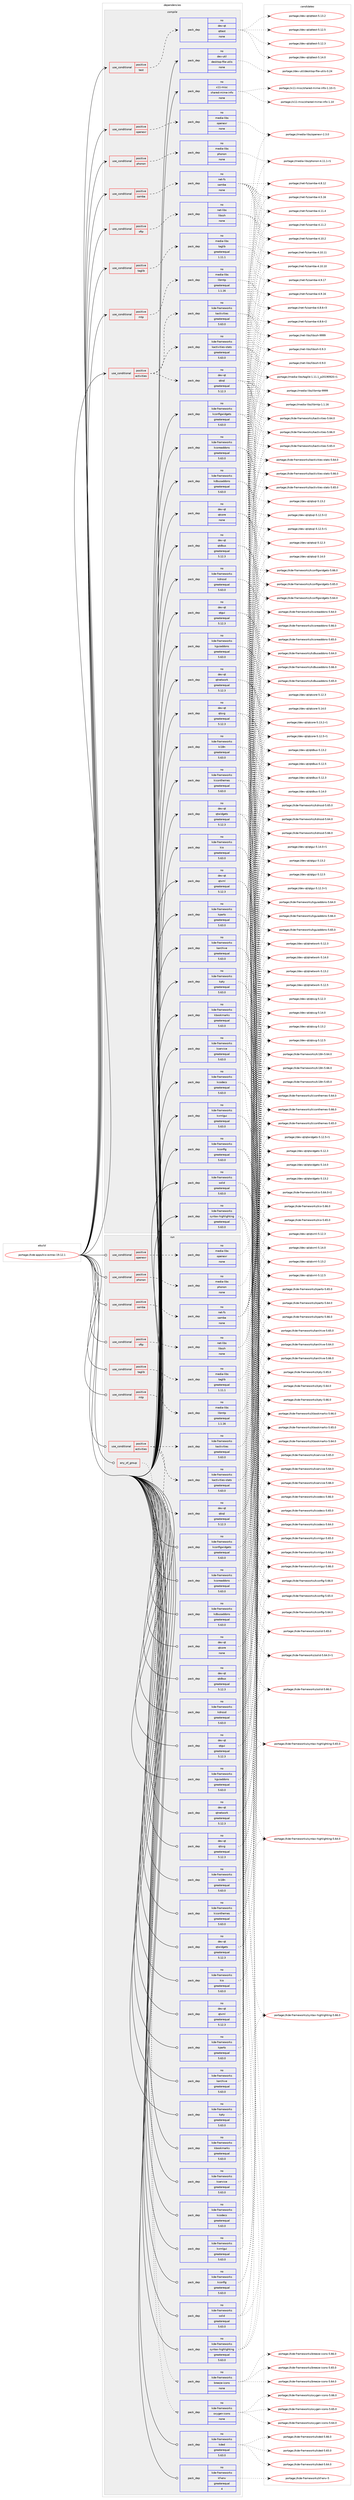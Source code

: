 digraph prolog {

# *************
# Graph options
# *************

newrank=true;
concentrate=true;
compound=true;
graph [rankdir=LR,fontname=Helvetica,fontsize=10,ranksep=1.5];#, ranksep=2.5, nodesep=0.2];
edge  [arrowhead=vee];
node  [fontname=Helvetica,fontsize=10];

# **********
# The ebuild
# **********

subgraph cluster_leftcol {
color=gray;
label=<<i>ebuild</i>>;
id [label="portage://kde-apps/kio-extras-19.12.1", color=red, width=4, href="../kde-apps/kio-extras-19.12.1.svg"];
}

# ****************
# The dependencies
# ****************

subgraph cluster_midcol {
color=gray;
label=<<i>dependencies</i>>;
subgraph cluster_compile {
fillcolor="#eeeeee";
style=filled;
label=<<i>compile</i>>;
subgraph cond56581 {
dependency261774 [label=<<TABLE BORDER="0" CELLBORDER="1" CELLSPACING="0" CELLPADDING="4"><TR><TD ROWSPAN="3" CELLPADDING="10">use_conditional</TD></TR><TR><TD>positive</TD></TR><TR><TD>activities</TD></TR></TABLE>>, shape=none, color=red];
subgraph pack201123 {
dependency261775 [label=<<TABLE BORDER="0" CELLBORDER="1" CELLSPACING="0" CELLPADDING="4" WIDTH="220"><TR><TD ROWSPAN="6" CELLPADDING="30">pack_dep</TD></TR><TR><TD WIDTH="110">no</TD></TR><TR><TD>kde-frameworks</TD></TR><TR><TD>kactivities</TD></TR><TR><TD>greaterequal</TD></TR><TR><TD>5.63.0</TD></TR></TABLE>>, shape=none, color=blue];
}
dependency261774:e -> dependency261775:w [weight=20,style="dashed",arrowhead="vee"];
subgraph pack201124 {
dependency261776 [label=<<TABLE BORDER="0" CELLBORDER="1" CELLSPACING="0" CELLPADDING="4" WIDTH="220"><TR><TD ROWSPAN="6" CELLPADDING="30">pack_dep</TD></TR><TR><TD WIDTH="110">no</TD></TR><TR><TD>kde-frameworks</TD></TR><TR><TD>kactivities-stats</TD></TR><TR><TD>greaterequal</TD></TR><TR><TD>5.63.0</TD></TR></TABLE>>, shape=none, color=blue];
}
dependency261774:e -> dependency261776:w [weight=20,style="dashed",arrowhead="vee"];
subgraph pack201125 {
dependency261777 [label=<<TABLE BORDER="0" CELLBORDER="1" CELLSPACING="0" CELLPADDING="4" WIDTH="220"><TR><TD ROWSPAN="6" CELLPADDING="30">pack_dep</TD></TR><TR><TD WIDTH="110">no</TD></TR><TR><TD>dev-qt</TD></TR><TR><TD>qtsql</TD></TR><TR><TD>greaterequal</TD></TR><TR><TD>5.12.3</TD></TR></TABLE>>, shape=none, color=blue];
}
dependency261774:e -> dependency261777:w [weight=20,style="dashed",arrowhead="vee"];
}
id:e -> dependency261774:w [weight=20,style="solid",arrowhead="vee"];
subgraph cond56582 {
dependency261778 [label=<<TABLE BORDER="0" CELLBORDER="1" CELLSPACING="0" CELLPADDING="4"><TR><TD ROWSPAN="3" CELLPADDING="10">use_conditional</TD></TR><TR><TD>positive</TD></TR><TR><TD>mtp</TD></TR></TABLE>>, shape=none, color=red];
subgraph pack201126 {
dependency261779 [label=<<TABLE BORDER="0" CELLBORDER="1" CELLSPACING="0" CELLPADDING="4" WIDTH="220"><TR><TD ROWSPAN="6" CELLPADDING="30">pack_dep</TD></TR><TR><TD WIDTH="110">no</TD></TR><TR><TD>media-libs</TD></TR><TR><TD>libmtp</TD></TR><TR><TD>greaterequal</TD></TR><TR><TD>1.1.16</TD></TR></TABLE>>, shape=none, color=blue];
}
dependency261778:e -> dependency261779:w [weight=20,style="dashed",arrowhead="vee"];
}
id:e -> dependency261778:w [weight=20,style="solid",arrowhead="vee"];
subgraph cond56583 {
dependency261780 [label=<<TABLE BORDER="0" CELLBORDER="1" CELLSPACING="0" CELLPADDING="4"><TR><TD ROWSPAN="3" CELLPADDING="10">use_conditional</TD></TR><TR><TD>positive</TD></TR><TR><TD>openexr</TD></TR></TABLE>>, shape=none, color=red];
subgraph pack201127 {
dependency261781 [label=<<TABLE BORDER="0" CELLBORDER="1" CELLSPACING="0" CELLPADDING="4" WIDTH="220"><TR><TD ROWSPAN="6" CELLPADDING="30">pack_dep</TD></TR><TR><TD WIDTH="110">no</TD></TR><TR><TD>media-libs</TD></TR><TR><TD>openexr</TD></TR><TR><TD>none</TD></TR><TR><TD></TD></TR></TABLE>>, shape=none, color=blue];
}
dependency261780:e -> dependency261781:w [weight=20,style="dashed",arrowhead="vee"];
}
id:e -> dependency261780:w [weight=20,style="solid",arrowhead="vee"];
subgraph cond56584 {
dependency261782 [label=<<TABLE BORDER="0" CELLBORDER="1" CELLSPACING="0" CELLPADDING="4"><TR><TD ROWSPAN="3" CELLPADDING="10">use_conditional</TD></TR><TR><TD>positive</TD></TR><TR><TD>phonon</TD></TR></TABLE>>, shape=none, color=red];
subgraph pack201128 {
dependency261783 [label=<<TABLE BORDER="0" CELLBORDER="1" CELLSPACING="0" CELLPADDING="4" WIDTH="220"><TR><TD ROWSPAN="6" CELLPADDING="30">pack_dep</TD></TR><TR><TD WIDTH="110">no</TD></TR><TR><TD>media-libs</TD></TR><TR><TD>phonon</TD></TR><TR><TD>none</TD></TR><TR><TD></TD></TR></TABLE>>, shape=none, color=blue];
}
dependency261782:e -> dependency261783:w [weight=20,style="dashed",arrowhead="vee"];
}
id:e -> dependency261782:w [weight=20,style="solid",arrowhead="vee"];
subgraph cond56585 {
dependency261784 [label=<<TABLE BORDER="0" CELLBORDER="1" CELLSPACING="0" CELLPADDING="4"><TR><TD ROWSPAN="3" CELLPADDING="10">use_conditional</TD></TR><TR><TD>positive</TD></TR><TR><TD>samba</TD></TR></TABLE>>, shape=none, color=red];
subgraph pack201129 {
dependency261785 [label=<<TABLE BORDER="0" CELLBORDER="1" CELLSPACING="0" CELLPADDING="4" WIDTH="220"><TR><TD ROWSPAN="6" CELLPADDING="30">pack_dep</TD></TR><TR><TD WIDTH="110">no</TD></TR><TR><TD>net-fs</TD></TR><TR><TD>samba</TD></TR><TR><TD>none</TD></TR><TR><TD></TD></TR></TABLE>>, shape=none, color=blue];
}
dependency261784:e -> dependency261785:w [weight=20,style="dashed",arrowhead="vee"];
}
id:e -> dependency261784:w [weight=20,style="solid",arrowhead="vee"];
subgraph cond56586 {
dependency261786 [label=<<TABLE BORDER="0" CELLBORDER="1" CELLSPACING="0" CELLPADDING="4"><TR><TD ROWSPAN="3" CELLPADDING="10">use_conditional</TD></TR><TR><TD>positive</TD></TR><TR><TD>sftp</TD></TR></TABLE>>, shape=none, color=red];
subgraph pack201130 {
dependency261787 [label=<<TABLE BORDER="0" CELLBORDER="1" CELLSPACING="0" CELLPADDING="4" WIDTH="220"><TR><TD ROWSPAN="6" CELLPADDING="30">pack_dep</TD></TR><TR><TD WIDTH="110">no</TD></TR><TR><TD>net-libs</TD></TR><TR><TD>libssh</TD></TR><TR><TD>none</TD></TR><TR><TD></TD></TR></TABLE>>, shape=none, color=blue];
}
dependency261786:e -> dependency261787:w [weight=20,style="dashed",arrowhead="vee"];
}
id:e -> dependency261786:w [weight=20,style="solid",arrowhead="vee"];
subgraph cond56587 {
dependency261788 [label=<<TABLE BORDER="0" CELLBORDER="1" CELLSPACING="0" CELLPADDING="4"><TR><TD ROWSPAN="3" CELLPADDING="10">use_conditional</TD></TR><TR><TD>positive</TD></TR><TR><TD>taglib</TD></TR></TABLE>>, shape=none, color=red];
subgraph pack201131 {
dependency261789 [label=<<TABLE BORDER="0" CELLBORDER="1" CELLSPACING="0" CELLPADDING="4" WIDTH="220"><TR><TD ROWSPAN="6" CELLPADDING="30">pack_dep</TD></TR><TR><TD WIDTH="110">no</TD></TR><TR><TD>media-libs</TD></TR><TR><TD>taglib</TD></TR><TR><TD>greaterequal</TD></TR><TR><TD>1.11.1</TD></TR></TABLE>>, shape=none, color=blue];
}
dependency261788:e -> dependency261789:w [weight=20,style="dashed",arrowhead="vee"];
}
id:e -> dependency261788:w [weight=20,style="solid",arrowhead="vee"];
subgraph cond56588 {
dependency261790 [label=<<TABLE BORDER="0" CELLBORDER="1" CELLSPACING="0" CELLPADDING="4"><TR><TD ROWSPAN="3" CELLPADDING="10">use_conditional</TD></TR><TR><TD>positive</TD></TR><TR><TD>test</TD></TR></TABLE>>, shape=none, color=red];
subgraph pack201132 {
dependency261791 [label=<<TABLE BORDER="0" CELLBORDER="1" CELLSPACING="0" CELLPADDING="4" WIDTH="220"><TR><TD ROWSPAN="6" CELLPADDING="30">pack_dep</TD></TR><TR><TD WIDTH="110">no</TD></TR><TR><TD>dev-qt</TD></TR><TR><TD>qttest</TD></TR><TR><TD>none</TD></TR><TR><TD></TD></TR></TABLE>>, shape=none, color=blue];
}
dependency261790:e -> dependency261791:w [weight=20,style="dashed",arrowhead="vee"];
}
id:e -> dependency261790:w [weight=20,style="solid",arrowhead="vee"];
subgraph pack201133 {
dependency261792 [label=<<TABLE BORDER="0" CELLBORDER="1" CELLSPACING="0" CELLPADDING="4" WIDTH="220"><TR><TD ROWSPAN="6" CELLPADDING="30">pack_dep</TD></TR><TR><TD WIDTH="110">no</TD></TR><TR><TD>dev-qt</TD></TR><TR><TD>qtcore</TD></TR><TR><TD>none</TD></TR><TR><TD></TD></TR></TABLE>>, shape=none, color=blue];
}
id:e -> dependency261792:w [weight=20,style="solid",arrowhead="vee"];
subgraph pack201134 {
dependency261793 [label=<<TABLE BORDER="0" CELLBORDER="1" CELLSPACING="0" CELLPADDING="4" WIDTH="220"><TR><TD ROWSPAN="6" CELLPADDING="30">pack_dep</TD></TR><TR><TD WIDTH="110">no</TD></TR><TR><TD>dev-qt</TD></TR><TR><TD>qtdbus</TD></TR><TR><TD>greaterequal</TD></TR><TR><TD>5.12.3</TD></TR></TABLE>>, shape=none, color=blue];
}
id:e -> dependency261793:w [weight=20,style="solid",arrowhead="vee"];
subgraph pack201135 {
dependency261794 [label=<<TABLE BORDER="0" CELLBORDER="1" CELLSPACING="0" CELLPADDING="4" WIDTH="220"><TR><TD ROWSPAN="6" CELLPADDING="30">pack_dep</TD></TR><TR><TD WIDTH="110">no</TD></TR><TR><TD>dev-qt</TD></TR><TR><TD>qtgui</TD></TR><TR><TD>greaterequal</TD></TR><TR><TD>5.12.3</TD></TR></TABLE>>, shape=none, color=blue];
}
id:e -> dependency261794:w [weight=20,style="solid",arrowhead="vee"];
subgraph pack201136 {
dependency261795 [label=<<TABLE BORDER="0" CELLBORDER="1" CELLSPACING="0" CELLPADDING="4" WIDTH="220"><TR><TD ROWSPAN="6" CELLPADDING="30">pack_dep</TD></TR><TR><TD WIDTH="110">no</TD></TR><TR><TD>dev-qt</TD></TR><TR><TD>qtnetwork</TD></TR><TR><TD>greaterequal</TD></TR><TR><TD>5.12.3</TD></TR></TABLE>>, shape=none, color=blue];
}
id:e -> dependency261795:w [weight=20,style="solid",arrowhead="vee"];
subgraph pack201137 {
dependency261796 [label=<<TABLE BORDER="0" CELLBORDER="1" CELLSPACING="0" CELLPADDING="4" WIDTH="220"><TR><TD ROWSPAN="6" CELLPADDING="30">pack_dep</TD></TR><TR><TD WIDTH="110">no</TD></TR><TR><TD>dev-qt</TD></TR><TR><TD>qtsvg</TD></TR><TR><TD>greaterequal</TD></TR><TR><TD>5.12.3</TD></TR></TABLE>>, shape=none, color=blue];
}
id:e -> dependency261796:w [weight=20,style="solid",arrowhead="vee"];
subgraph pack201138 {
dependency261797 [label=<<TABLE BORDER="0" CELLBORDER="1" CELLSPACING="0" CELLPADDING="4" WIDTH="220"><TR><TD ROWSPAN="6" CELLPADDING="30">pack_dep</TD></TR><TR><TD WIDTH="110">no</TD></TR><TR><TD>dev-qt</TD></TR><TR><TD>qtwidgets</TD></TR><TR><TD>greaterequal</TD></TR><TR><TD>5.12.3</TD></TR></TABLE>>, shape=none, color=blue];
}
id:e -> dependency261797:w [weight=20,style="solid",arrowhead="vee"];
subgraph pack201139 {
dependency261798 [label=<<TABLE BORDER="0" CELLBORDER="1" CELLSPACING="0" CELLPADDING="4" WIDTH="220"><TR><TD ROWSPAN="6" CELLPADDING="30">pack_dep</TD></TR><TR><TD WIDTH="110">no</TD></TR><TR><TD>dev-qt</TD></TR><TR><TD>qtxml</TD></TR><TR><TD>greaterequal</TD></TR><TR><TD>5.12.3</TD></TR></TABLE>>, shape=none, color=blue];
}
id:e -> dependency261798:w [weight=20,style="solid",arrowhead="vee"];
subgraph pack201140 {
dependency261799 [label=<<TABLE BORDER="0" CELLBORDER="1" CELLSPACING="0" CELLPADDING="4" WIDTH="220"><TR><TD ROWSPAN="6" CELLPADDING="30">pack_dep</TD></TR><TR><TD WIDTH="110">no</TD></TR><TR><TD>dev-util</TD></TR><TR><TD>desktop-file-utils</TD></TR><TR><TD>none</TD></TR><TR><TD></TD></TR></TABLE>>, shape=none, color=blue];
}
id:e -> dependency261799:w [weight=20,style="solid",arrowhead="vee"];
subgraph pack201141 {
dependency261800 [label=<<TABLE BORDER="0" CELLBORDER="1" CELLSPACING="0" CELLPADDING="4" WIDTH="220"><TR><TD ROWSPAN="6" CELLPADDING="30">pack_dep</TD></TR><TR><TD WIDTH="110">no</TD></TR><TR><TD>kde-frameworks</TD></TR><TR><TD>karchive</TD></TR><TR><TD>greaterequal</TD></TR><TR><TD>5.63.0</TD></TR></TABLE>>, shape=none, color=blue];
}
id:e -> dependency261800:w [weight=20,style="solid",arrowhead="vee"];
subgraph pack201142 {
dependency261801 [label=<<TABLE BORDER="0" CELLBORDER="1" CELLSPACING="0" CELLPADDING="4" WIDTH="220"><TR><TD ROWSPAN="6" CELLPADDING="30">pack_dep</TD></TR><TR><TD WIDTH="110">no</TD></TR><TR><TD>kde-frameworks</TD></TR><TR><TD>kbookmarks</TD></TR><TR><TD>greaterequal</TD></TR><TR><TD>5.63.0</TD></TR></TABLE>>, shape=none, color=blue];
}
id:e -> dependency261801:w [weight=20,style="solid",arrowhead="vee"];
subgraph pack201143 {
dependency261802 [label=<<TABLE BORDER="0" CELLBORDER="1" CELLSPACING="0" CELLPADDING="4" WIDTH="220"><TR><TD ROWSPAN="6" CELLPADDING="30">pack_dep</TD></TR><TR><TD WIDTH="110">no</TD></TR><TR><TD>kde-frameworks</TD></TR><TR><TD>kcodecs</TD></TR><TR><TD>greaterequal</TD></TR><TR><TD>5.63.0</TD></TR></TABLE>>, shape=none, color=blue];
}
id:e -> dependency261802:w [weight=20,style="solid",arrowhead="vee"];
subgraph pack201144 {
dependency261803 [label=<<TABLE BORDER="0" CELLBORDER="1" CELLSPACING="0" CELLPADDING="4" WIDTH="220"><TR><TD ROWSPAN="6" CELLPADDING="30">pack_dep</TD></TR><TR><TD WIDTH="110">no</TD></TR><TR><TD>kde-frameworks</TD></TR><TR><TD>kconfig</TD></TR><TR><TD>greaterequal</TD></TR><TR><TD>5.63.0</TD></TR></TABLE>>, shape=none, color=blue];
}
id:e -> dependency261803:w [weight=20,style="solid",arrowhead="vee"];
subgraph pack201145 {
dependency261804 [label=<<TABLE BORDER="0" CELLBORDER="1" CELLSPACING="0" CELLPADDING="4" WIDTH="220"><TR><TD ROWSPAN="6" CELLPADDING="30">pack_dep</TD></TR><TR><TD WIDTH="110">no</TD></TR><TR><TD>kde-frameworks</TD></TR><TR><TD>kconfigwidgets</TD></TR><TR><TD>greaterequal</TD></TR><TR><TD>5.63.0</TD></TR></TABLE>>, shape=none, color=blue];
}
id:e -> dependency261804:w [weight=20,style="solid",arrowhead="vee"];
subgraph pack201146 {
dependency261805 [label=<<TABLE BORDER="0" CELLBORDER="1" CELLSPACING="0" CELLPADDING="4" WIDTH="220"><TR><TD ROWSPAN="6" CELLPADDING="30">pack_dep</TD></TR><TR><TD WIDTH="110">no</TD></TR><TR><TD>kde-frameworks</TD></TR><TR><TD>kcoreaddons</TD></TR><TR><TD>greaterequal</TD></TR><TR><TD>5.63.0</TD></TR></TABLE>>, shape=none, color=blue];
}
id:e -> dependency261805:w [weight=20,style="solid",arrowhead="vee"];
subgraph pack201147 {
dependency261806 [label=<<TABLE BORDER="0" CELLBORDER="1" CELLSPACING="0" CELLPADDING="4" WIDTH="220"><TR><TD ROWSPAN="6" CELLPADDING="30">pack_dep</TD></TR><TR><TD WIDTH="110">no</TD></TR><TR><TD>kde-frameworks</TD></TR><TR><TD>kdbusaddons</TD></TR><TR><TD>greaterequal</TD></TR><TR><TD>5.63.0</TD></TR></TABLE>>, shape=none, color=blue];
}
id:e -> dependency261806:w [weight=20,style="solid",arrowhead="vee"];
subgraph pack201148 {
dependency261807 [label=<<TABLE BORDER="0" CELLBORDER="1" CELLSPACING="0" CELLPADDING="4" WIDTH="220"><TR><TD ROWSPAN="6" CELLPADDING="30">pack_dep</TD></TR><TR><TD WIDTH="110">no</TD></TR><TR><TD>kde-frameworks</TD></TR><TR><TD>kdnssd</TD></TR><TR><TD>greaterequal</TD></TR><TR><TD>5.63.0</TD></TR></TABLE>>, shape=none, color=blue];
}
id:e -> dependency261807:w [weight=20,style="solid",arrowhead="vee"];
subgraph pack201149 {
dependency261808 [label=<<TABLE BORDER="0" CELLBORDER="1" CELLSPACING="0" CELLPADDING="4" WIDTH="220"><TR><TD ROWSPAN="6" CELLPADDING="30">pack_dep</TD></TR><TR><TD WIDTH="110">no</TD></TR><TR><TD>kde-frameworks</TD></TR><TR><TD>kguiaddons</TD></TR><TR><TD>greaterequal</TD></TR><TR><TD>5.63.0</TD></TR></TABLE>>, shape=none, color=blue];
}
id:e -> dependency261808:w [weight=20,style="solid",arrowhead="vee"];
subgraph pack201150 {
dependency261809 [label=<<TABLE BORDER="0" CELLBORDER="1" CELLSPACING="0" CELLPADDING="4" WIDTH="220"><TR><TD ROWSPAN="6" CELLPADDING="30">pack_dep</TD></TR><TR><TD WIDTH="110">no</TD></TR><TR><TD>kde-frameworks</TD></TR><TR><TD>ki18n</TD></TR><TR><TD>greaterequal</TD></TR><TR><TD>5.63.0</TD></TR></TABLE>>, shape=none, color=blue];
}
id:e -> dependency261809:w [weight=20,style="solid",arrowhead="vee"];
subgraph pack201151 {
dependency261810 [label=<<TABLE BORDER="0" CELLBORDER="1" CELLSPACING="0" CELLPADDING="4" WIDTH="220"><TR><TD ROWSPAN="6" CELLPADDING="30">pack_dep</TD></TR><TR><TD WIDTH="110">no</TD></TR><TR><TD>kde-frameworks</TD></TR><TR><TD>kiconthemes</TD></TR><TR><TD>greaterequal</TD></TR><TR><TD>5.63.0</TD></TR></TABLE>>, shape=none, color=blue];
}
id:e -> dependency261810:w [weight=20,style="solid",arrowhead="vee"];
subgraph pack201152 {
dependency261811 [label=<<TABLE BORDER="0" CELLBORDER="1" CELLSPACING="0" CELLPADDING="4" WIDTH="220"><TR><TD ROWSPAN="6" CELLPADDING="30">pack_dep</TD></TR><TR><TD WIDTH="110">no</TD></TR><TR><TD>kde-frameworks</TD></TR><TR><TD>kio</TD></TR><TR><TD>greaterequal</TD></TR><TR><TD>5.63.0</TD></TR></TABLE>>, shape=none, color=blue];
}
id:e -> dependency261811:w [weight=20,style="solid",arrowhead="vee"];
subgraph pack201153 {
dependency261812 [label=<<TABLE BORDER="0" CELLBORDER="1" CELLSPACING="0" CELLPADDING="4" WIDTH="220"><TR><TD ROWSPAN="6" CELLPADDING="30">pack_dep</TD></TR><TR><TD WIDTH="110">no</TD></TR><TR><TD>kde-frameworks</TD></TR><TR><TD>kparts</TD></TR><TR><TD>greaterequal</TD></TR><TR><TD>5.63.0</TD></TR></TABLE>>, shape=none, color=blue];
}
id:e -> dependency261812:w [weight=20,style="solid",arrowhead="vee"];
subgraph pack201154 {
dependency261813 [label=<<TABLE BORDER="0" CELLBORDER="1" CELLSPACING="0" CELLPADDING="4" WIDTH="220"><TR><TD ROWSPAN="6" CELLPADDING="30">pack_dep</TD></TR><TR><TD WIDTH="110">no</TD></TR><TR><TD>kde-frameworks</TD></TR><TR><TD>kpty</TD></TR><TR><TD>greaterequal</TD></TR><TR><TD>5.63.0</TD></TR></TABLE>>, shape=none, color=blue];
}
id:e -> dependency261813:w [weight=20,style="solid",arrowhead="vee"];
subgraph pack201155 {
dependency261814 [label=<<TABLE BORDER="0" CELLBORDER="1" CELLSPACING="0" CELLPADDING="4" WIDTH="220"><TR><TD ROWSPAN="6" CELLPADDING="30">pack_dep</TD></TR><TR><TD WIDTH="110">no</TD></TR><TR><TD>kde-frameworks</TD></TR><TR><TD>kservice</TD></TR><TR><TD>greaterequal</TD></TR><TR><TD>5.63.0</TD></TR></TABLE>>, shape=none, color=blue];
}
id:e -> dependency261814:w [weight=20,style="solid",arrowhead="vee"];
subgraph pack201156 {
dependency261815 [label=<<TABLE BORDER="0" CELLBORDER="1" CELLSPACING="0" CELLPADDING="4" WIDTH="220"><TR><TD ROWSPAN="6" CELLPADDING="30">pack_dep</TD></TR><TR><TD WIDTH="110">no</TD></TR><TR><TD>kde-frameworks</TD></TR><TR><TD>kxmlgui</TD></TR><TR><TD>greaterequal</TD></TR><TR><TD>5.63.0</TD></TR></TABLE>>, shape=none, color=blue];
}
id:e -> dependency261815:w [weight=20,style="solid",arrowhead="vee"];
subgraph pack201157 {
dependency261816 [label=<<TABLE BORDER="0" CELLBORDER="1" CELLSPACING="0" CELLPADDING="4" WIDTH="220"><TR><TD ROWSPAN="6" CELLPADDING="30">pack_dep</TD></TR><TR><TD WIDTH="110">no</TD></TR><TR><TD>kde-frameworks</TD></TR><TR><TD>solid</TD></TR><TR><TD>greaterequal</TD></TR><TR><TD>5.63.0</TD></TR></TABLE>>, shape=none, color=blue];
}
id:e -> dependency261816:w [weight=20,style="solid",arrowhead="vee"];
subgraph pack201158 {
dependency261817 [label=<<TABLE BORDER="0" CELLBORDER="1" CELLSPACING="0" CELLPADDING="4" WIDTH="220"><TR><TD ROWSPAN="6" CELLPADDING="30">pack_dep</TD></TR><TR><TD WIDTH="110">no</TD></TR><TR><TD>kde-frameworks</TD></TR><TR><TD>syntax-highlighting</TD></TR><TR><TD>greaterequal</TD></TR><TR><TD>5.63.0</TD></TR></TABLE>>, shape=none, color=blue];
}
id:e -> dependency261817:w [weight=20,style="solid",arrowhead="vee"];
subgraph pack201159 {
dependency261818 [label=<<TABLE BORDER="0" CELLBORDER="1" CELLSPACING="0" CELLPADDING="4" WIDTH="220"><TR><TD ROWSPAN="6" CELLPADDING="30">pack_dep</TD></TR><TR><TD WIDTH="110">no</TD></TR><TR><TD>x11-misc</TD></TR><TR><TD>shared-mime-info</TD></TR><TR><TD>none</TD></TR><TR><TD></TD></TR></TABLE>>, shape=none, color=blue];
}
id:e -> dependency261818:w [weight=20,style="solid",arrowhead="vee"];
}
subgraph cluster_compileandrun {
fillcolor="#eeeeee";
style=filled;
label=<<i>compile and run</i>>;
}
subgraph cluster_run {
fillcolor="#eeeeee";
style=filled;
label=<<i>run</i>>;
subgraph any3885 {
dependency261819 [label=<<TABLE BORDER="0" CELLBORDER="1" CELLSPACING="0" CELLPADDING="4"><TR><TD CELLPADDING="10">any_of_group</TD></TR></TABLE>>, shape=none, color=red];subgraph pack201160 {
dependency261820 [label=<<TABLE BORDER="0" CELLBORDER="1" CELLSPACING="0" CELLPADDING="4" WIDTH="220"><TR><TD ROWSPAN="6" CELLPADDING="30">pack_dep</TD></TR><TR><TD WIDTH="110">no</TD></TR><TR><TD>kde-frameworks</TD></TR><TR><TD>breeze-icons</TD></TR><TR><TD>none</TD></TR><TR><TD></TD></TR></TABLE>>, shape=none, color=blue];
}
dependency261819:e -> dependency261820:w [weight=20,style="dotted",arrowhead="oinv"];
subgraph pack201161 {
dependency261821 [label=<<TABLE BORDER="0" CELLBORDER="1" CELLSPACING="0" CELLPADDING="4" WIDTH="220"><TR><TD ROWSPAN="6" CELLPADDING="30">pack_dep</TD></TR><TR><TD WIDTH="110">no</TD></TR><TR><TD>kde-frameworks</TD></TR><TR><TD>oxygen-icons</TD></TR><TR><TD>none</TD></TR><TR><TD></TD></TR></TABLE>>, shape=none, color=blue];
}
dependency261819:e -> dependency261821:w [weight=20,style="dotted",arrowhead="oinv"];
}
id:e -> dependency261819:w [weight=20,style="solid",arrowhead="odot"];
subgraph cond56589 {
dependency261822 [label=<<TABLE BORDER="0" CELLBORDER="1" CELLSPACING="0" CELLPADDING="4"><TR><TD ROWSPAN="3" CELLPADDING="10">use_conditional</TD></TR><TR><TD>positive</TD></TR><TR><TD>activities</TD></TR></TABLE>>, shape=none, color=red];
subgraph pack201162 {
dependency261823 [label=<<TABLE BORDER="0" CELLBORDER="1" CELLSPACING="0" CELLPADDING="4" WIDTH="220"><TR><TD ROWSPAN="6" CELLPADDING="30">pack_dep</TD></TR><TR><TD WIDTH="110">no</TD></TR><TR><TD>kde-frameworks</TD></TR><TR><TD>kactivities</TD></TR><TR><TD>greaterequal</TD></TR><TR><TD>5.63.0</TD></TR></TABLE>>, shape=none, color=blue];
}
dependency261822:e -> dependency261823:w [weight=20,style="dashed",arrowhead="vee"];
subgraph pack201163 {
dependency261824 [label=<<TABLE BORDER="0" CELLBORDER="1" CELLSPACING="0" CELLPADDING="4" WIDTH="220"><TR><TD ROWSPAN="6" CELLPADDING="30">pack_dep</TD></TR><TR><TD WIDTH="110">no</TD></TR><TR><TD>kde-frameworks</TD></TR><TR><TD>kactivities-stats</TD></TR><TR><TD>greaterequal</TD></TR><TR><TD>5.63.0</TD></TR></TABLE>>, shape=none, color=blue];
}
dependency261822:e -> dependency261824:w [weight=20,style="dashed",arrowhead="vee"];
subgraph pack201164 {
dependency261825 [label=<<TABLE BORDER="0" CELLBORDER="1" CELLSPACING="0" CELLPADDING="4" WIDTH="220"><TR><TD ROWSPAN="6" CELLPADDING="30">pack_dep</TD></TR><TR><TD WIDTH="110">no</TD></TR><TR><TD>dev-qt</TD></TR><TR><TD>qtsql</TD></TR><TR><TD>greaterequal</TD></TR><TR><TD>5.12.3</TD></TR></TABLE>>, shape=none, color=blue];
}
dependency261822:e -> dependency261825:w [weight=20,style="dashed",arrowhead="vee"];
}
id:e -> dependency261822:w [weight=20,style="solid",arrowhead="odot"];
subgraph cond56590 {
dependency261826 [label=<<TABLE BORDER="0" CELLBORDER="1" CELLSPACING="0" CELLPADDING="4"><TR><TD ROWSPAN="3" CELLPADDING="10">use_conditional</TD></TR><TR><TD>positive</TD></TR><TR><TD>mtp</TD></TR></TABLE>>, shape=none, color=red];
subgraph pack201165 {
dependency261827 [label=<<TABLE BORDER="0" CELLBORDER="1" CELLSPACING="0" CELLPADDING="4" WIDTH="220"><TR><TD ROWSPAN="6" CELLPADDING="30">pack_dep</TD></TR><TR><TD WIDTH="110">no</TD></TR><TR><TD>media-libs</TD></TR><TR><TD>libmtp</TD></TR><TR><TD>greaterequal</TD></TR><TR><TD>1.1.16</TD></TR></TABLE>>, shape=none, color=blue];
}
dependency261826:e -> dependency261827:w [weight=20,style="dashed",arrowhead="vee"];
}
id:e -> dependency261826:w [weight=20,style="solid",arrowhead="odot"];
subgraph cond56591 {
dependency261828 [label=<<TABLE BORDER="0" CELLBORDER="1" CELLSPACING="0" CELLPADDING="4"><TR><TD ROWSPAN="3" CELLPADDING="10">use_conditional</TD></TR><TR><TD>positive</TD></TR><TR><TD>openexr</TD></TR></TABLE>>, shape=none, color=red];
subgraph pack201166 {
dependency261829 [label=<<TABLE BORDER="0" CELLBORDER="1" CELLSPACING="0" CELLPADDING="4" WIDTH="220"><TR><TD ROWSPAN="6" CELLPADDING="30">pack_dep</TD></TR><TR><TD WIDTH="110">no</TD></TR><TR><TD>media-libs</TD></TR><TR><TD>openexr</TD></TR><TR><TD>none</TD></TR><TR><TD></TD></TR></TABLE>>, shape=none, color=blue];
}
dependency261828:e -> dependency261829:w [weight=20,style="dashed",arrowhead="vee"];
}
id:e -> dependency261828:w [weight=20,style="solid",arrowhead="odot"];
subgraph cond56592 {
dependency261830 [label=<<TABLE BORDER="0" CELLBORDER="1" CELLSPACING="0" CELLPADDING="4"><TR><TD ROWSPAN="3" CELLPADDING="10">use_conditional</TD></TR><TR><TD>positive</TD></TR><TR><TD>phonon</TD></TR></TABLE>>, shape=none, color=red];
subgraph pack201167 {
dependency261831 [label=<<TABLE BORDER="0" CELLBORDER="1" CELLSPACING="0" CELLPADDING="4" WIDTH="220"><TR><TD ROWSPAN="6" CELLPADDING="30">pack_dep</TD></TR><TR><TD WIDTH="110">no</TD></TR><TR><TD>media-libs</TD></TR><TR><TD>phonon</TD></TR><TR><TD>none</TD></TR><TR><TD></TD></TR></TABLE>>, shape=none, color=blue];
}
dependency261830:e -> dependency261831:w [weight=20,style="dashed",arrowhead="vee"];
}
id:e -> dependency261830:w [weight=20,style="solid",arrowhead="odot"];
subgraph cond56593 {
dependency261832 [label=<<TABLE BORDER="0" CELLBORDER="1" CELLSPACING="0" CELLPADDING="4"><TR><TD ROWSPAN="3" CELLPADDING="10">use_conditional</TD></TR><TR><TD>positive</TD></TR><TR><TD>samba</TD></TR></TABLE>>, shape=none, color=red];
subgraph pack201168 {
dependency261833 [label=<<TABLE BORDER="0" CELLBORDER="1" CELLSPACING="0" CELLPADDING="4" WIDTH="220"><TR><TD ROWSPAN="6" CELLPADDING="30">pack_dep</TD></TR><TR><TD WIDTH="110">no</TD></TR><TR><TD>net-fs</TD></TR><TR><TD>samba</TD></TR><TR><TD>none</TD></TR><TR><TD></TD></TR></TABLE>>, shape=none, color=blue];
}
dependency261832:e -> dependency261833:w [weight=20,style="dashed",arrowhead="vee"];
}
id:e -> dependency261832:w [weight=20,style="solid",arrowhead="odot"];
subgraph cond56594 {
dependency261834 [label=<<TABLE BORDER="0" CELLBORDER="1" CELLSPACING="0" CELLPADDING="4"><TR><TD ROWSPAN="3" CELLPADDING="10">use_conditional</TD></TR><TR><TD>positive</TD></TR><TR><TD>sftp</TD></TR></TABLE>>, shape=none, color=red];
subgraph pack201169 {
dependency261835 [label=<<TABLE BORDER="0" CELLBORDER="1" CELLSPACING="0" CELLPADDING="4" WIDTH="220"><TR><TD ROWSPAN="6" CELLPADDING="30">pack_dep</TD></TR><TR><TD WIDTH="110">no</TD></TR><TR><TD>net-libs</TD></TR><TR><TD>libssh</TD></TR><TR><TD>none</TD></TR><TR><TD></TD></TR></TABLE>>, shape=none, color=blue];
}
dependency261834:e -> dependency261835:w [weight=20,style="dashed",arrowhead="vee"];
}
id:e -> dependency261834:w [weight=20,style="solid",arrowhead="odot"];
subgraph cond56595 {
dependency261836 [label=<<TABLE BORDER="0" CELLBORDER="1" CELLSPACING="0" CELLPADDING="4"><TR><TD ROWSPAN="3" CELLPADDING="10">use_conditional</TD></TR><TR><TD>positive</TD></TR><TR><TD>taglib</TD></TR></TABLE>>, shape=none, color=red];
subgraph pack201170 {
dependency261837 [label=<<TABLE BORDER="0" CELLBORDER="1" CELLSPACING="0" CELLPADDING="4" WIDTH="220"><TR><TD ROWSPAN="6" CELLPADDING="30">pack_dep</TD></TR><TR><TD WIDTH="110">no</TD></TR><TR><TD>media-libs</TD></TR><TR><TD>taglib</TD></TR><TR><TD>greaterequal</TD></TR><TR><TD>1.11.1</TD></TR></TABLE>>, shape=none, color=blue];
}
dependency261836:e -> dependency261837:w [weight=20,style="dashed",arrowhead="vee"];
}
id:e -> dependency261836:w [weight=20,style="solid",arrowhead="odot"];
subgraph pack201171 {
dependency261838 [label=<<TABLE BORDER="0" CELLBORDER="1" CELLSPACING="0" CELLPADDING="4" WIDTH="220"><TR><TD ROWSPAN="6" CELLPADDING="30">pack_dep</TD></TR><TR><TD WIDTH="110">no</TD></TR><TR><TD>dev-qt</TD></TR><TR><TD>qtcore</TD></TR><TR><TD>none</TD></TR><TR><TD></TD></TR></TABLE>>, shape=none, color=blue];
}
id:e -> dependency261838:w [weight=20,style="solid",arrowhead="odot"];
subgraph pack201172 {
dependency261839 [label=<<TABLE BORDER="0" CELLBORDER="1" CELLSPACING="0" CELLPADDING="4" WIDTH="220"><TR><TD ROWSPAN="6" CELLPADDING="30">pack_dep</TD></TR><TR><TD WIDTH="110">no</TD></TR><TR><TD>dev-qt</TD></TR><TR><TD>qtdbus</TD></TR><TR><TD>greaterequal</TD></TR><TR><TD>5.12.3</TD></TR></TABLE>>, shape=none, color=blue];
}
id:e -> dependency261839:w [weight=20,style="solid",arrowhead="odot"];
subgraph pack201173 {
dependency261840 [label=<<TABLE BORDER="0" CELLBORDER="1" CELLSPACING="0" CELLPADDING="4" WIDTH="220"><TR><TD ROWSPAN="6" CELLPADDING="30">pack_dep</TD></TR><TR><TD WIDTH="110">no</TD></TR><TR><TD>dev-qt</TD></TR><TR><TD>qtgui</TD></TR><TR><TD>greaterequal</TD></TR><TR><TD>5.12.3</TD></TR></TABLE>>, shape=none, color=blue];
}
id:e -> dependency261840:w [weight=20,style="solid",arrowhead="odot"];
subgraph pack201174 {
dependency261841 [label=<<TABLE BORDER="0" CELLBORDER="1" CELLSPACING="0" CELLPADDING="4" WIDTH="220"><TR><TD ROWSPAN="6" CELLPADDING="30">pack_dep</TD></TR><TR><TD WIDTH="110">no</TD></TR><TR><TD>dev-qt</TD></TR><TR><TD>qtnetwork</TD></TR><TR><TD>greaterequal</TD></TR><TR><TD>5.12.3</TD></TR></TABLE>>, shape=none, color=blue];
}
id:e -> dependency261841:w [weight=20,style="solid",arrowhead="odot"];
subgraph pack201175 {
dependency261842 [label=<<TABLE BORDER="0" CELLBORDER="1" CELLSPACING="0" CELLPADDING="4" WIDTH="220"><TR><TD ROWSPAN="6" CELLPADDING="30">pack_dep</TD></TR><TR><TD WIDTH="110">no</TD></TR><TR><TD>dev-qt</TD></TR><TR><TD>qtsvg</TD></TR><TR><TD>greaterequal</TD></TR><TR><TD>5.12.3</TD></TR></TABLE>>, shape=none, color=blue];
}
id:e -> dependency261842:w [weight=20,style="solid",arrowhead="odot"];
subgraph pack201176 {
dependency261843 [label=<<TABLE BORDER="0" CELLBORDER="1" CELLSPACING="0" CELLPADDING="4" WIDTH="220"><TR><TD ROWSPAN="6" CELLPADDING="30">pack_dep</TD></TR><TR><TD WIDTH="110">no</TD></TR><TR><TD>dev-qt</TD></TR><TR><TD>qtwidgets</TD></TR><TR><TD>greaterequal</TD></TR><TR><TD>5.12.3</TD></TR></TABLE>>, shape=none, color=blue];
}
id:e -> dependency261843:w [weight=20,style="solid",arrowhead="odot"];
subgraph pack201177 {
dependency261844 [label=<<TABLE BORDER="0" CELLBORDER="1" CELLSPACING="0" CELLPADDING="4" WIDTH="220"><TR><TD ROWSPAN="6" CELLPADDING="30">pack_dep</TD></TR><TR><TD WIDTH="110">no</TD></TR><TR><TD>dev-qt</TD></TR><TR><TD>qtxml</TD></TR><TR><TD>greaterequal</TD></TR><TR><TD>5.12.3</TD></TR></TABLE>>, shape=none, color=blue];
}
id:e -> dependency261844:w [weight=20,style="solid",arrowhead="odot"];
subgraph pack201178 {
dependency261845 [label=<<TABLE BORDER="0" CELLBORDER="1" CELLSPACING="0" CELLPADDING="4" WIDTH="220"><TR><TD ROWSPAN="6" CELLPADDING="30">pack_dep</TD></TR><TR><TD WIDTH="110">no</TD></TR><TR><TD>kde-frameworks</TD></TR><TR><TD>karchive</TD></TR><TR><TD>greaterequal</TD></TR><TR><TD>5.63.0</TD></TR></TABLE>>, shape=none, color=blue];
}
id:e -> dependency261845:w [weight=20,style="solid",arrowhead="odot"];
subgraph pack201179 {
dependency261846 [label=<<TABLE BORDER="0" CELLBORDER="1" CELLSPACING="0" CELLPADDING="4" WIDTH="220"><TR><TD ROWSPAN="6" CELLPADDING="30">pack_dep</TD></TR><TR><TD WIDTH="110">no</TD></TR><TR><TD>kde-frameworks</TD></TR><TR><TD>kbookmarks</TD></TR><TR><TD>greaterequal</TD></TR><TR><TD>5.63.0</TD></TR></TABLE>>, shape=none, color=blue];
}
id:e -> dependency261846:w [weight=20,style="solid",arrowhead="odot"];
subgraph pack201180 {
dependency261847 [label=<<TABLE BORDER="0" CELLBORDER="1" CELLSPACING="0" CELLPADDING="4" WIDTH="220"><TR><TD ROWSPAN="6" CELLPADDING="30">pack_dep</TD></TR><TR><TD WIDTH="110">no</TD></TR><TR><TD>kde-frameworks</TD></TR><TR><TD>kcodecs</TD></TR><TR><TD>greaterequal</TD></TR><TR><TD>5.63.0</TD></TR></TABLE>>, shape=none, color=blue];
}
id:e -> dependency261847:w [weight=20,style="solid",arrowhead="odot"];
subgraph pack201181 {
dependency261848 [label=<<TABLE BORDER="0" CELLBORDER="1" CELLSPACING="0" CELLPADDING="4" WIDTH="220"><TR><TD ROWSPAN="6" CELLPADDING="30">pack_dep</TD></TR><TR><TD WIDTH="110">no</TD></TR><TR><TD>kde-frameworks</TD></TR><TR><TD>kconfig</TD></TR><TR><TD>greaterequal</TD></TR><TR><TD>5.63.0</TD></TR></TABLE>>, shape=none, color=blue];
}
id:e -> dependency261848:w [weight=20,style="solid",arrowhead="odot"];
subgraph pack201182 {
dependency261849 [label=<<TABLE BORDER="0" CELLBORDER="1" CELLSPACING="0" CELLPADDING="4" WIDTH="220"><TR><TD ROWSPAN="6" CELLPADDING="30">pack_dep</TD></TR><TR><TD WIDTH="110">no</TD></TR><TR><TD>kde-frameworks</TD></TR><TR><TD>kconfigwidgets</TD></TR><TR><TD>greaterequal</TD></TR><TR><TD>5.63.0</TD></TR></TABLE>>, shape=none, color=blue];
}
id:e -> dependency261849:w [weight=20,style="solid",arrowhead="odot"];
subgraph pack201183 {
dependency261850 [label=<<TABLE BORDER="0" CELLBORDER="1" CELLSPACING="0" CELLPADDING="4" WIDTH="220"><TR><TD ROWSPAN="6" CELLPADDING="30">pack_dep</TD></TR><TR><TD WIDTH="110">no</TD></TR><TR><TD>kde-frameworks</TD></TR><TR><TD>kcoreaddons</TD></TR><TR><TD>greaterequal</TD></TR><TR><TD>5.63.0</TD></TR></TABLE>>, shape=none, color=blue];
}
id:e -> dependency261850:w [weight=20,style="solid",arrowhead="odot"];
subgraph pack201184 {
dependency261851 [label=<<TABLE BORDER="0" CELLBORDER="1" CELLSPACING="0" CELLPADDING="4" WIDTH="220"><TR><TD ROWSPAN="6" CELLPADDING="30">pack_dep</TD></TR><TR><TD WIDTH="110">no</TD></TR><TR><TD>kde-frameworks</TD></TR><TR><TD>kdbusaddons</TD></TR><TR><TD>greaterequal</TD></TR><TR><TD>5.63.0</TD></TR></TABLE>>, shape=none, color=blue];
}
id:e -> dependency261851:w [weight=20,style="solid",arrowhead="odot"];
subgraph pack201185 {
dependency261852 [label=<<TABLE BORDER="0" CELLBORDER="1" CELLSPACING="0" CELLPADDING="4" WIDTH="220"><TR><TD ROWSPAN="6" CELLPADDING="30">pack_dep</TD></TR><TR><TD WIDTH="110">no</TD></TR><TR><TD>kde-frameworks</TD></TR><TR><TD>kded</TD></TR><TR><TD>greaterequal</TD></TR><TR><TD>5.63.0</TD></TR></TABLE>>, shape=none, color=blue];
}
id:e -> dependency261852:w [weight=20,style="solid",arrowhead="odot"];
subgraph pack201186 {
dependency261853 [label=<<TABLE BORDER="0" CELLBORDER="1" CELLSPACING="0" CELLPADDING="4" WIDTH="220"><TR><TD ROWSPAN="6" CELLPADDING="30">pack_dep</TD></TR><TR><TD WIDTH="110">no</TD></TR><TR><TD>kde-frameworks</TD></TR><TR><TD>kdnssd</TD></TR><TR><TD>greaterequal</TD></TR><TR><TD>5.63.0</TD></TR></TABLE>>, shape=none, color=blue];
}
id:e -> dependency261853:w [weight=20,style="solid",arrowhead="odot"];
subgraph pack201187 {
dependency261854 [label=<<TABLE BORDER="0" CELLBORDER="1" CELLSPACING="0" CELLPADDING="4" WIDTH="220"><TR><TD ROWSPAN="6" CELLPADDING="30">pack_dep</TD></TR><TR><TD WIDTH="110">no</TD></TR><TR><TD>kde-frameworks</TD></TR><TR><TD>kf-env</TD></TR><TR><TD>greaterequal</TD></TR><TR><TD>4</TD></TR></TABLE>>, shape=none, color=blue];
}
id:e -> dependency261854:w [weight=20,style="solid",arrowhead="odot"];
subgraph pack201188 {
dependency261855 [label=<<TABLE BORDER="0" CELLBORDER="1" CELLSPACING="0" CELLPADDING="4" WIDTH="220"><TR><TD ROWSPAN="6" CELLPADDING="30">pack_dep</TD></TR><TR><TD WIDTH="110">no</TD></TR><TR><TD>kde-frameworks</TD></TR><TR><TD>kguiaddons</TD></TR><TR><TD>greaterequal</TD></TR><TR><TD>5.63.0</TD></TR></TABLE>>, shape=none, color=blue];
}
id:e -> dependency261855:w [weight=20,style="solid",arrowhead="odot"];
subgraph pack201189 {
dependency261856 [label=<<TABLE BORDER="0" CELLBORDER="1" CELLSPACING="0" CELLPADDING="4" WIDTH="220"><TR><TD ROWSPAN="6" CELLPADDING="30">pack_dep</TD></TR><TR><TD WIDTH="110">no</TD></TR><TR><TD>kde-frameworks</TD></TR><TR><TD>ki18n</TD></TR><TR><TD>greaterequal</TD></TR><TR><TD>5.63.0</TD></TR></TABLE>>, shape=none, color=blue];
}
id:e -> dependency261856:w [weight=20,style="solid",arrowhead="odot"];
subgraph pack201190 {
dependency261857 [label=<<TABLE BORDER="0" CELLBORDER="1" CELLSPACING="0" CELLPADDING="4" WIDTH="220"><TR><TD ROWSPAN="6" CELLPADDING="30">pack_dep</TD></TR><TR><TD WIDTH="110">no</TD></TR><TR><TD>kde-frameworks</TD></TR><TR><TD>kiconthemes</TD></TR><TR><TD>greaterequal</TD></TR><TR><TD>5.63.0</TD></TR></TABLE>>, shape=none, color=blue];
}
id:e -> dependency261857:w [weight=20,style="solid",arrowhead="odot"];
subgraph pack201191 {
dependency261858 [label=<<TABLE BORDER="0" CELLBORDER="1" CELLSPACING="0" CELLPADDING="4" WIDTH="220"><TR><TD ROWSPAN="6" CELLPADDING="30">pack_dep</TD></TR><TR><TD WIDTH="110">no</TD></TR><TR><TD>kde-frameworks</TD></TR><TR><TD>kio</TD></TR><TR><TD>greaterequal</TD></TR><TR><TD>5.63.0</TD></TR></TABLE>>, shape=none, color=blue];
}
id:e -> dependency261858:w [weight=20,style="solid",arrowhead="odot"];
subgraph pack201192 {
dependency261859 [label=<<TABLE BORDER="0" CELLBORDER="1" CELLSPACING="0" CELLPADDING="4" WIDTH="220"><TR><TD ROWSPAN="6" CELLPADDING="30">pack_dep</TD></TR><TR><TD WIDTH="110">no</TD></TR><TR><TD>kde-frameworks</TD></TR><TR><TD>kparts</TD></TR><TR><TD>greaterequal</TD></TR><TR><TD>5.63.0</TD></TR></TABLE>>, shape=none, color=blue];
}
id:e -> dependency261859:w [weight=20,style="solid",arrowhead="odot"];
subgraph pack201193 {
dependency261860 [label=<<TABLE BORDER="0" CELLBORDER="1" CELLSPACING="0" CELLPADDING="4" WIDTH="220"><TR><TD ROWSPAN="6" CELLPADDING="30">pack_dep</TD></TR><TR><TD WIDTH="110">no</TD></TR><TR><TD>kde-frameworks</TD></TR><TR><TD>kpty</TD></TR><TR><TD>greaterequal</TD></TR><TR><TD>5.63.0</TD></TR></TABLE>>, shape=none, color=blue];
}
id:e -> dependency261860:w [weight=20,style="solid",arrowhead="odot"];
subgraph pack201194 {
dependency261861 [label=<<TABLE BORDER="0" CELLBORDER="1" CELLSPACING="0" CELLPADDING="4" WIDTH="220"><TR><TD ROWSPAN="6" CELLPADDING="30">pack_dep</TD></TR><TR><TD WIDTH="110">no</TD></TR><TR><TD>kde-frameworks</TD></TR><TR><TD>kservice</TD></TR><TR><TD>greaterequal</TD></TR><TR><TD>5.63.0</TD></TR></TABLE>>, shape=none, color=blue];
}
id:e -> dependency261861:w [weight=20,style="solid",arrowhead="odot"];
subgraph pack201195 {
dependency261862 [label=<<TABLE BORDER="0" CELLBORDER="1" CELLSPACING="0" CELLPADDING="4" WIDTH="220"><TR><TD ROWSPAN="6" CELLPADDING="30">pack_dep</TD></TR><TR><TD WIDTH="110">no</TD></TR><TR><TD>kde-frameworks</TD></TR><TR><TD>kxmlgui</TD></TR><TR><TD>greaterequal</TD></TR><TR><TD>5.63.0</TD></TR></TABLE>>, shape=none, color=blue];
}
id:e -> dependency261862:w [weight=20,style="solid",arrowhead="odot"];
subgraph pack201196 {
dependency261863 [label=<<TABLE BORDER="0" CELLBORDER="1" CELLSPACING="0" CELLPADDING="4" WIDTH="220"><TR><TD ROWSPAN="6" CELLPADDING="30">pack_dep</TD></TR><TR><TD WIDTH="110">no</TD></TR><TR><TD>kde-frameworks</TD></TR><TR><TD>solid</TD></TR><TR><TD>greaterequal</TD></TR><TR><TD>5.63.0</TD></TR></TABLE>>, shape=none, color=blue];
}
id:e -> dependency261863:w [weight=20,style="solid",arrowhead="odot"];
subgraph pack201197 {
dependency261864 [label=<<TABLE BORDER="0" CELLBORDER="1" CELLSPACING="0" CELLPADDING="4" WIDTH="220"><TR><TD ROWSPAN="6" CELLPADDING="30">pack_dep</TD></TR><TR><TD WIDTH="110">no</TD></TR><TR><TD>kde-frameworks</TD></TR><TR><TD>syntax-highlighting</TD></TR><TR><TD>greaterequal</TD></TR><TR><TD>5.63.0</TD></TR></TABLE>>, shape=none, color=blue];
}
id:e -> dependency261864:w [weight=20,style="solid",arrowhead="odot"];
}
}

# **************
# The candidates
# **************

subgraph cluster_choices {
rank=same;
color=gray;
label=<<i>candidates</i>>;

subgraph choice201123 {
color=black;
nodesep=1;
choice107100101451021149710910111911111410711547107979911610511810511610510111545534654544648 [label="portage://kde-frameworks/kactivities-5.66.0", color=red, width=4,href="../kde-frameworks/kactivities-5.66.0.svg"];
choice107100101451021149710910111911111410711547107979911610511810511610510111545534654534648 [label="portage://kde-frameworks/kactivities-5.65.0", color=red, width=4,href="../kde-frameworks/kactivities-5.65.0.svg"];
choice107100101451021149710910111911111410711547107979911610511810511610510111545534654524648 [label="portage://kde-frameworks/kactivities-5.64.0", color=red, width=4,href="../kde-frameworks/kactivities-5.64.0.svg"];
dependency261775:e -> choice107100101451021149710910111911111410711547107979911610511810511610510111545534654544648:w [style=dotted,weight="100"];
dependency261775:e -> choice107100101451021149710910111911111410711547107979911610511810511610510111545534654534648:w [style=dotted,weight="100"];
dependency261775:e -> choice107100101451021149710910111911111410711547107979911610511810511610510111545534654524648:w [style=dotted,weight="100"];
}
subgraph choice201124 {
color=black;
nodesep=1;
choice1071001014510211497109101119111114107115471079799116105118105116105101115451151169711611545534654544648 [label="portage://kde-frameworks/kactivities-stats-5.66.0", color=red, width=4,href="../kde-frameworks/kactivities-stats-5.66.0.svg"];
choice1071001014510211497109101119111114107115471079799116105118105116105101115451151169711611545534654534648 [label="portage://kde-frameworks/kactivities-stats-5.65.0", color=red, width=4,href="../kde-frameworks/kactivities-stats-5.65.0.svg"];
choice1071001014510211497109101119111114107115471079799116105118105116105101115451151169711611545534654524648 [label="portage://kde-frameworks/kactivities-stats-5.64.0", color=red, width=4,href="../kde-frameworks/kactivities-stats-5.64.0.svg"];
dependency261776:e -> choice1071001014510211497109101119111114107115471079799116105118105116105101115451151169711611545534654544648:w [style=dotted,weight="100"];
dependency261776:e -> choice1071001014510211497109101119111114107115471079799116105118105116105101115451151169711611545534654534648:w [style=dotted,weight="100"];
dependency261776:e -> choice1071001014510211497109101119111114107115471079799116105118105116105101115451151169711611545534654524648:w [style=dotted,weight="100"];
}
subgraph choice201125 {
color=black;
nodesep=1;
choice100101118451131164711311611511310845534649524648 [label="portage://dev-qt/qtsql-5.14.0", color=red, width=4,href="../dev-qt/qtsql-5.14.0.svg"];
choice100101118451131164711311611511310845534649514650 [label="portage://dev-qt/qtsql-5.13.2", color=red, width=4,href="../dev-qt/qtsql-5.13.2.svg"];
choice1001011184511311647113116115113108455346495046534511450 [label="portage://dev-qt/qtsql-5.12.5-r2", color=red, width=4,href="../dev-qt/qtsql-5.12.5-r2.svg"];
choice1001011184511311647113116115113108455346495046534511449 [label="portage://dev-qt/qtsql-5.12.5-r1", color=red, width=4,href="../dev-qt/qtsql-5.12.5-r1.svg"];
choice100101118451131164711311611511310845534649504651 [label="portage://dev-qt/qtsql-5.12.3", color=red, width=4,href="../dev-qt/qtsql-5.12.3.svg"];
dependency261777:e -> choice100101118451131164711311611511310845534649524648:w [style=dotted,weight="100"];
dependency261777:e -> choice100101118451131164711311611511310845534649514650:w [style=dotted,weight="100"];
dependency261777:e -> choice1001011184511311647113116115113108455346495046534511450:w [style=dotted,weight="100"];
dependency261777:e -> choice1001011184511311647113116115113108455346495046534511449:w [style=dotted,weight="100"];
dependency261777:e -> choice100101118451131164711311611511310845534649504651:w [style=dotted,weight="100"];
}
subgraph choice201126 {
color=black;
nodesep=1;
choice10910110010597451081059811547108105981091161124557575757 [label="portage://media-libs/libmtp-9999", color=red, width=4,href="../media-libs/libmtp-9999.svg"];
choice109101100105974510810598115471081059810911611245494649464954 [label="portage://media-libs/libmtp-1.1.16", color=red, width=4,href="../media-libs/libmtp-1.1.16.svg"];
dependency261779:e -> choice10910110010597451081059811547108105981091161124557575757:w [style=dotted,weight="100"];
dependency261779:e -> choice109101100105974510810598115471081059810911611245494649464954:w [style=dotted,weight="100"];
}
subgraph choice201127 {
color=black;
nodesep=1;
choice10910110010597451081059811547111112101110101120114455046514648 [label="portage://media-libs/openexr-2.3.0", color=red, width=4,href="../media-libs/openexr-2.3.0.svg"];
dependency261781:e -> choice10910110010597451081059811547111112101110101120114455046514648:w [style=dotted,weight="100"];
}
subgraph choice201128 {
color=black;
nodesep=1;
choice10910110010597451081059811547112104111110111110455246494946494511449 [label="portage://media-libs/phonon-4.11.1-r1", color=red, width=4,href="../media-libs/phonon-4.11.1-r1.svg"];
dependency261783:e -> choice10910110010597451081059811547112104111110111110455246494946494511449:w [style=dotted,weight="100"];
}
subgraph choice201129 {
color=black;
nodesep=1;
choice110101116451021154711597109989745524657464955 [label="portage://net-fs/samba-4.9.17", color=red, width=4,href="../net-fs/samba-4.9.17.svg"];
choice110101116451021154711597109989745524657464954 [label="portage://net-fs/samba-4.9.16", color=red, width=4,href="../net-fs/samba-4.9.16.svg"];
choice11010111645102115471159710998974552465646544511451 [label="portage://net-fs/samba-4.8.6-r3", color=red, width=4,href="../net-fs/samba-4.8.6-r3.svg"];
choice11010111645102115471159710998974552465646544511450 [label="portage://net-fs/samba-4.8.6-r2", color=red, width=4,href="../net-fs/samba-4.8.6-r2.svg"];
choice110101116451021154711597109989745524656464950 [label="portage://net-fs/samba-4.8.12", color=red, width=4,href="../net-fs/samba-4.8.12.svg"];
choice110101116451021154711597109989745524653464954 [label="portage://net-fs/samba-4.5.16", color=red, width=4,href="../net-fs/samba-4.5.16.svg"];
choice110101116451021154711597109989745524649494652 [label="portage://net-fs/samba-4.11.4", color=red, width=4,href="../net-fs/samba-4.11.4.svg"];
choice110101116451021154711597109989745524649494650 [label="portage://net-fs/samba-4.11.2", color=red, width=4,href="../net-fs/samba-4.11.2.svg"];
choice110101116451021154711597109989745524649484650 [label="portage://net-fs/samba-4.10.2", color=red, width=4,href="../net-fs/samba-4.10.2.svg"];
choice11010111645102115471159710998974552464948464949 [label="portage://net-fs/samba-4.10.11", color=red, width=4,href="../net-fs/samba-4.10.11.svg"];
choice11010111645102115471159710998974552464948464948 [label="portage://net-fs/samba-4.10.10", color=red, width=4,href="../net-fs/samba-4.10.10.svg"];
dependency261785:e -> choice110101116451021154711597109989745524657464955:w [style=dotted,weight="100"];
dependency261785:e -> choice110101116451021154711597109989745524657464954:w [style=dotted,weight="100"];
dependency261785:e -> choice11010111645102115471159710998974552465646544511451:w [style=dotted,weight="100"];
dependency261785:e -> choice11010111645102115471159710998974552465646544511450:w [style=dotted,weight="100"];
dependency261785:e -> choice110101116451021154711597109989745524656464950:w [style=dotted,weight="100"];
dependency261785:e -> choice110101116451021154711597109989745524653464954:w [style=dotted,weight="100"];
dependency261785:e -> choice110101116451021154711597109989745524649494652:w [style=dotted,weight="100"];
dependency261785:e -> choice110101116451021154711597109989745524649494650:w [style=dotted,weight="100"];
dependency261785:e -> choice110101116451021154711597109989745524649484650:w [style=dotted,weight="100"];
dependency261785:e -> choice11010111645102115471159710998974552464948464949:w [style=dotted,weight="100"];
dependency261785:e -> choice11010111645102115471159710998974552464948464948:w [style=dotted,weight="100"];
}
subgraph choice201130 {
color=black;
nodesep=1;
choice110101116451081059811547108105981151151044557575757 [label="portage://net-libs/libssh-9999", color=red, width=4,href="../net-libs/libssh-9999.svg"];
choice11010111645108105981154710810598115115104454846574651 [label="portage://net-libs/libssh-0.9.3", color=red, width=4,href="../net-libs/libssh-0.9.3.svg"];
choice11010111645108105981154710810598115115104454846574648 [label="portage://net-libs/libssh-0.9.0", color=red, width=4,href="../net-libs/libssh-0.9.0.svg"];
dependency261787:e -> choice110101116451081059811547108105981151151044557575757:w [style=dotted,weight="100"];
dependency261787:e -> choice11010111645108105981154710810598115115104454846574651:w [style=dotted,weight="100"];
dependency261787:e -> choice11010111645108105981154710810598115115104454846574648:w [style=dotted,weight="100"];
}
subgraph choice201131 {
color=black;
nodesep=1;
choice109101100105974510810598115471169710310810598454946494946499511250484957485750484511449 [label="portage://media-libs/taglib-1.11.1_p20190920-r1", color=red, width=4,href="../media-libs/taglib-1.11.1_p20190920-r1.svg"];
dependency261789:e -> choice109101100105974510810598115471169710310810598454946494946499511250484957485750484511449:w [style=dotted,weight="100"];
}
subgraph choice201132 {
color=black;
nodesep=1;
choice100101118451131164711311611610111511645534649524648 [label="portage://dev-qt/qttest-5.14.0", color=red, width=4,href="../dev-qt/qttest-5.14.0.svg"];
choice100101118451131164711311611610111511645534649514650 [label="portage://dev-qt/qttest-5.13.2", color=red, width=4,href="../dev-qt/qttest-5.13.2.svg"];
choice100101118451131164711311611610111511645534649504653 [label="portage://dev-qt/qttest-5.12.5", color=red, width=4,href="../dev-qt/qttest-5.12.5.svg"];
choice100101118451131164711311611610111511645534649504651 [label="portage://dev-qt/qttest-5.12.3", color=red, width=4,href="../dev-qt/qttest-5.12.3.svg"];
dependency261791:e -> choice100101118451131164711311611610111511645534649524648:w [style=dotted,weight="100"];
dependency261791:e -> choice100101118451131164711311611610111511645534649514650:w [style=dotted,weight="100"];
dependency261791:e -> choice100101118451131164711311611610111511645534649504653:w [style=dotted,weight="100"];
dependency261791:e -> choice100101118451131164711311611610111511645534649504651:w [style=dotted,weight="100"];
}
subgraph choice201133 {
color=black;
nodesep=1;
choice10010111845113116471131169911111410145534649524648 [label="portage://dev-qt/qtcore-5.14.0", color=red, width=4,href="../dev-qt/qtcore-5.14.0.svg"];
choice100101118451131164711311699111114101455346495146504511449 [label="portage://dev-qt/qtcore-5.13.2-r1", color=red, width=4,href="../dev-qt/qtcore-5.13.2-r1.svg"];
choice100101118451131164711311699111114101455346495046534511449 [label="portage://dev-qt/qtcore-5.12.5-r1", color=red, width=4,href="../dev-qt/qtcore-5.12.5-r1.svg"];
choice10010111845113116471131169911111410145534649504651 [label="portage://dev-qt/qtcore-5.12.3", color=red, width=4,href="../dev-qt/qtcore-5.12.3.svg"];
dependency261792:e -> choice10010111845113116471131169911111410145534649524648:w [style=dotted,weight="100"];
dependency261792:e -> choice100101118451131164711311699111114101455346495146504511449:w [style=dotted,weight="100"];
dependency261792:e -> choice100101118451131164711311699111114101455346495046534511449:w [style=dotted,weight="100"];
dependency261792:e -> choice10010111845113116471131169911111410145534649504651:w [style=dotted,weight="100"];
}
subgraph choice201134 {
color=black;
nodesep=1;
choice10010111845113116471131161009811711545534649524648 [label="portage://dev-qt/qtdbus-5.14.0", color=red, width=4,href="../dev-qt/qtdbus-5.14.0.svg"];
choice10010111845113116471131161009811711545534649514650 [label="portage://dev-qt/qtdbus-5.13.2", color=red, width=4,href="../dev-qt/qtdbus-5.13.2.svg"];
choice10010111845113116471131161009811711545534649504653 [label="portage://dev-qt/qtdbus-5.12.5", color=red, width=4,href="../dev-qt/qtdbus-5.12.5.svg"];
choice10010111845113116471131161009811711545534649504651 [label="portage://dev-qt/qtdbus-5.12.3", color=red, width=4,href="../dev-qt/qtdbus-5.12.3.svg"];
dependency261793:e -> choice10010111845113116471131161009811711545534649524648:w [style=dotted,weight="100"];
dependency261793:e -> choice10010111845113116471131161009811711545534649514650:w [style=dotted,weight="100"];
dependency261793:e -> choice10010111845113116471131161009811711545534649504653:w [style=dotted,weight="100"];
dependency261793:e -> choice10010111845113116471131161009811711545534649504651:w [style=dotted,weight="100"];
}
subgraph choice201135 {
color=black;
nodesep=1;
choice1001011184511311647113116103117105455346495246484511449 [label="portage://dev-qt/qtgui-5.14.0-r1", color=red, width=4,href="../dev-qt/qtgui-5.14.0-r1.svg"];
choice100101118451131164711311610311710545534649514650 [label="portage://dev-qt/qtgui-5.13.2", color=red, width=4,href="../dev-qt/qtgui-5.13.2.svg"];
choice100101118451131164711311610311710545534649504653 [label="portage://dev-qt/qtgui-5.12.5", color=red, width=4,href="../dev-qt/qtgui-5.12.5.svg"];
choice1001011184511311647113116103117105455346495046514511449 [label="portage://dev-qt/qtgui-5.12.3-r1", color=red, width=4,href="../dev-qt/qtgui-5.12.3-r1.svg"];
dependency261794:e -> choice1001011184511311647113116103117105455346495246484511449:w [style=dotted,weight="100"];
dependency261794:e -> choice100101118451131164711311610311710545534649514650:w [style=dotted,weight="100"];
dependency261794:e -> choice100101118451131164711311610311710545534649504653:w [style=dotted,weight="100"];
dependency261794:e -> choice1001011184511311647113116103117105455346495046514511449:w [style=dotted,weight="100"];
}
subgraph choice201136 {
color=black;
nodesep=1;
choice100101118451131164711311611010111611911111410745534649524648 [label="portage://dev-qt/qtnetwork-5.14.0", color=red, width=4,href="../dev-qt/qtnetwork-5.14.0.svg"];
choice100101118451131164711311611010111611911111410745534649514650 [label="portage://dev-qt/qtnetwork-5.13.2", color=red, width=4,href="../dev-qt/qtnetwork-5.13.2.svg"];
choice100101118451131164711311611010111611911111410745534649504653 [label="portage://dev-qt/qtnetwork-5.12.5", color=red, width=4,href="../dev-qt/qtnetwork-5.12.5.svg"];
choice100101118451131164711311611010111611911111410745534649504651 [label="portage://dev-qt/qtnetwork-5.12.3", color=red, width=4,href="../dev-qt/qtnetwork-5.12.3.svg"];
dependency261795:e -> choice100101118451131164711311611010111611911111410745534649524648:w [style=dotted,weight="100"];
dependency261795:e -> choice100101118451131164711311611010111611911111410745534649514650:w [style=dotted,weight="100"];
dependency261795:e -> choice100101118451131164711311611010111611911111410745534649504653:w [style=dotted,weight="100"];
dependency261795:e -> choice100101118451131164711311611010111611911111410745534649504651:w [style=dotted,weight="100"];
}
subgraph choice201137 {
color=black;
nodesep=1;
choice100101118451131164711311611511810345534649524648 [label="portage://dev-qt/qtsvg-5.14.0", color=red, width=4,href="../dev-qt/qtsvg-5.14.0.svg"];
choice100101118451131164711311611511810345534649514650 [label="portage://dev-qt/qtsvg-5.13.2", color=red, width=4,href="../dev-qt/qtsvg-5.13.2.svg"];
choice100101118451131164711311611511810345534649504653 [label="portage://dev-qt/qtsvg-5.12.5", color=red, width=4,href="../dev-qt/qtsvg-5.12.5.svg"];
choice100101118451131164711311611511810345534649504651 [label="portage://dev-qt/qtsvg-5.12.3", color=red, width=4,href="../dev-qt/qtsvg-5.12.3.svg"];
dependency261796:e -> choice100101118451131164711311611511810345534649524648:w [style=dotted,weight="100"];
dependency261796:e -> choice100101118451131164711311611511810345534649514650:w [style=dotted,weight="100"];
dependency261796:e -> choice100101118451131164711311611511810345534649504653:w [style=dotted,weight="100"];
dependency261796:e -> choice100101118451131164711311611511810345534649504651:w [style=dotted,weight="100"];
}
subgraph choice201138 {
color=black;
nodesep=1;
choice100101118451131164711311611910510010310111611545534649524648 [label="portage://dev-qt/qtwidgets-5.14.0", color=red, width=4,href="../dev-qt/qtwidgets-5.14.0.svg"];
choice100101118451131164711311611910510010310111611545534649514650 [label="portage://dev-qt/qtwidgets-5.13.2", color=red, width=4,href="../dev-qt/qtwidgets-5.13.2.svg"];
choice1001011184511311647113116119105100103101116115455346495046534511449 [label="portage://dev-qt/qtwidgets-5.12.5-r1", color=red, width=4,href="../dev-qt/qtwidgets-5.12.5-r1.svg"];
choice100101118451131164711311611910510010310111611545534649504651 [label="portage://dev-qt/qtwidgets-5.12.3", color=red, width=4,href="../dev-qt/qtwidgets-5.12.3.svg"];
dependency261797:e -> choice100101118451131164711311611910510010310111611545534649524648:w [style=dotted,weight="100"];
dependency261797:e -> choice100101118451131164711311611910510010310111611545534649514650:w [style=dotted,weight="100"];
dependency261797:e -> choice1001011184511311647113116119105100103101116115455346495046534511449:w [style=dotted,weight="100"];
dependency261797:e -> choice100101118451131164711311611910510010310111611545534649504651:w [style=dotted,weight="100"];
}
subgraph choice201139 {
color=black;
nodesep=1;
choice100101118451131164711311612010910845534649524648 [label="portage://dev-qt/qtxml-5.14.0", color=red, width=4,href="../dev-qt/qtxml-5.14.0.svg"];
choice100101118451131164711311612010910845534649514650 [label="portage://dev-qt/qtxml-5.13.2", color=red, width=4,href="../dev-qt/qtxml-5.13.2.svg"];
choice100101118451131164711311612010910845534649504653 [label="portage://dev-qt/qtxml-5.12.5", color=red, width=4,href="../dev-qt/qtxml-5.12.5.svg"];
choice100101118451131164711311612010910845534649504651 [label="portage://dev-qt/qtxml-5.12.3", color=red, width=4,href="../dev-qt/qtxml-5.12.3.svg"];
dependency261798:e -> choice100101118451131164711311612010910845534649524648:w [style=dotted,weight="100"];
dependency261798:e -> choice100101118451131164711311612010910845534649514650:w [style=dotted,weight="100"];
dependency261798:e -> choice100101118451131164711311612010910845534649504653:w [style=dotted,weight="100"];
dependency261798:e -> choice100101118451131164711311612010910845534649504651:w [style=dotted,weight="100"];
}
subgraph choice201140 {
color=black;
nodesep=1;
choice100101118451171161051084710010111510711611111245102105108101451171161051081154548465052 [label="portage://dev-util/desktop-file-utils-0.24", color=red, width=4,href="../dev-util/desktop-file-utils-0.24.svg"];
dependency261799:e -> choice100101118451171161051084710010111510711611111245102105108101451171161051081154548465052:w [style=dotted,weight="100"];
}
subgraph choice201141 {
color=black;
nodesep=1;
choice107100101451021149710910111911111410711547107971149910410511810145534654544648 [label="portage://kde-frameworks/karchive-5.66.0", color=red, width=4,href="../kde-frameworks/karchive-5.66.0.svg"];
choice107100101451021149710910111911111410711547107971149910410511810145534654534648 [label="portage://kde-frameworks/karchive-5.65.0", color=red, width=4,href="../kde-frameworks/karchive-5.65.0.svg"];
choice107100101451021149710910111911111410711547107971149910410511810145534654524648 [label="portage://kde-frameworks/karchive-5.64.0", color=red, width=4,href="../kde-frameworks/karchive-5.64.0.svg"];
dependency261800:e -> choice107100101451021149710910111911111410711547107971149910410511810145534654544648:w [style=dotted,weight="100"];
dependency261800:e -> choice107100101451021149710910111911111410711547107971149910410511810145534654534648:w [style=dotted,weight="100"];
dependency261800:e -> choice107100101451021149710910111911111410711547107971149910410511810145534654524648:w [style=dotted,weight="100"];
}
subgraph choice201142 {
color=black;
nodesep=1;
choice107100101451021149710910111911111410711547107981111111071099711410711545534654544648 [label="portage://kde-frameworks/kbookmarks-5.66.0", color=red, width=4,href="../kde-frameworks/kbookmarks-5.66.0.svg"];
choice107100101451021149710910111911111410711547107981111111071099711410711545534654534648 [label="portage://kde-frameworks/kbookmarks-5.65.0", color=red, width=4,href="../kde-frameworks/kbookmarks-5.65.0.svg"];
choice107100101451021149710910111911111410711547107981111111071099711410711545534654524648 [label="portage://kde-frameworks/kbookmarks-5.64.0", color=red, width=4,href="../kde-frameworks/kbookmarks-5.64.0.svg"];
dependency261801:e -> choice107100101451021149710910111911111410711547107981111111071099711410711545534654544648:w [style=dotted,weight="100"];
dependency261801:e -> choice107100101451021149710910111911111410711547107981111111071099711410711545534654534648:w [style=dotted,weight="100"];
dependency261801:e -> choice107100101451021149710910111911111410711547107981111111071099711410711545534654524648:w [style=dotted,weight="100"];
}
subgraph choice201143 {
color=black;
nodesep=1;
choice107100101451021149710910111911111410711547107991111001019911545534654544648 [label="portage://kde-frameworks/kcodecs-5.66.0", color=red, width=4,href="../kde-frameworks/kcodecs-5.66.0.svg"];
choice107100101451021149710910111911111410711547107991111001019911545534654534648 [label="portage://kde-frameworks/kcodecs-5.65.0", color=red, width=4,href="../kde-frameworks/kcodecs-5.65.0.svg"];
choice107100101451021149710910111911111410711547107991111001019911545534654524648 [label="portage://kde-frameworks/kcodecs-5.64.0", color=red, width=4,href="../kde-frameworks/kcodecs-5.64.0.svg"];
dependency261802:e -> choice107100101451021149710910111911111410711547107991111001019911545534654544648:w [style=dotted,weight="100"];
dependency261802:e -> choice107100101451021149710910111911111410711547107991111001019911545534654534648:w [style=dotted,weight="100"];
dependency261802:e -> choice107100101451021149710910111911111410711547107991111001019911545534654524648:w [style=dotted,weight="100"];
}
subgraph choice201144 {
color=black;
nodesep=1;
choice1071001014510211497109101119111114107115471079911111010210510345534654544648 [label="portage://kde-frameworks/kconfig-5.66.0", color=red, width=4,href="../kde-frameworks/kconfig-5.66.0.svg"];
choice1071001014510211497109101119111114107115471079911111010210510345534654534648 [label="portage://kde-frameworks/kconfig-5.65.0", color=red, width=4,href="../kde-frameworks/kconfig-5.65.0.svg"];
choice1071001014510211497109101119111114107115471079911111010210510345534654524648 [label="portage://kde-frameworks/kconfig-5.64.0", color=red, width=4,href="../kde-frameworks/kconfig-5.64.0.svg"];
dependency261803:e -> choice1071001014510211497109101119111114107115471079911111010210510345534654544648:w [style=dotted,weight="100"];
dependency261803:e -> choice1071001014510211497109101119111114107115471079911111010210510345534654534648:w [style=dotted,weight="100"];
dependency261803:e -> choice1071001014510211497109101119111114107115471079911111010210510345534654524648:w [style=dotted,weight="100"];
}
subgraph choice201145 {
color=black;
nodesep=1;
choice1071001014510211497109101119111114107115471079911111010210510311910510010310111611545534654544648 [label="portage://kde-frameworks/kconfigwidgets-5.66.0", color=red, width=4,href="../kde-frameworks/kconfigwidgets-5.66.0.svg"];
choice1071001014510211497109101119111114107115471079911111010210510311910510010310111611545534654534648 [label="portage://kde-frameworks/kconfigwidgets-5.65.0", color=red, width=4,href="../kde-frameworks/kconfigwidgets-5.65.0.svg"];
choice1071001014510211497109101119111114107115471079911111010210510311910510010310111611545534654524648 [label="portage://kde-frameworks/kconfigwidgets-5.64.0", color=red, width=4,href="../kde-frameworks/kconfigwidgets-5.64.0.svg"];
dependency261804:e -> choice1071001014510211497109101119111114107115471079911111010210510311910510010310111611545534654544648:w [style=dotted,weight="100"];
dependency261804:e -> choice1071001014510211497109101119111114107115471079911111010210510311910510010310111611545534654534648:w [style=dotted,weight="100"];
dependency261804:e -> choice1071001014510211497109101119111114107115471079911111010210510311910510010310111611545534654524648:w [style=dotted,weight="100"];
}
subgraph choice201146 {
color=black;
nodesep=1;
choice107100101451021149710910111911111410711547107991111141019710010011111011545534654544648 [label="portage://kde-frameworks/kcoreaddons-5.66.0", color=red, width=4,href="../kde-frameworks/kcoreaddons-5.66.0.svg"];
choice107100101451021149710910111911111410711547107991111141019710010011111011545534654534648 [label="portage://kde-frameworks/kcoreaddons-5.65.0", color=red, width=4,href="../kde-frameworks/kcoreaddons-5.65.0.svg"];
choice107100101451021149710910111911111410711547107991111141019710010011111011545534654524648 [label="portage://kde-frameworks/kcoreaddons-5.64.0", color=red, width=4,href="../kde-frameworks/kcoreaddons-5.64.0.svg"];
dependency261805:e -> choice107100101451021149710910111911111410711547107991111141019710010011111011545534654544648:w [style=dotted,weight="100"];
dependency261805:e -> choice107100101451021149710910111911111410711547107991111141019710010011111011545534654534648:w [style=dotted,weight="100"];
dependency261805:e -> choice107100101451021149710910111911111410711547107991111141019710010011111011545534654524648:w [style=dotted,weight="100"];
}
subgraph choice201147 {
color=black;
nodesep=1;
choice107100101451021149710910111911111410711547107100981171159710010011111011545534654544648 [label="portage://kde-frameworks/kdbusaddons-5.66.0", color=red, width=4,href="../kde-frameworks/kdbusaddons-5.66.0.svg"];
choice107100101451021149710910111911111410711547107100981171159710010011111011545534654534648 [label="portage://kde-frameworks/kdbusaddons-5.65.0", color=red, width=4,href="../kde-frameworks/kdbusaddons-5.65.0.svg"];
choice107100101451021149710910111911111410711547107100981171159710010011111011545534654524648 [label="portage://kde-frameworks/kdbusaddons-5.64.0", color=red, width=4,href="../kde-frameworks/kdbusaddons-5.64.0.svg"];
dependency261806:e -> choice107100101451021149710910111911111410711547107100981171159710010011111011545534654544648:w [style=dotted,weight="100"];
dependency261806:e -> choice107100101451021149710910111911111410711547107100981171159710010011111011545534654534648:w [style=dotted,weight="100"];
dependency261806:e -> choice107100101451021149710910111911111410711547107100981171159710010011111011545534654524648:w [style=dotted,weight="100"];
}
subgraph choice201148 {
color=black;
nodesep=1;
choice10710010145102114971091011191111141071154710710011011511510045534654544648 [label="portage://kde-frameworks/kdnssd-5.66.0", color=red, width=4,href="../kde-frameworks/kdnssd-5.66.0.svg"];
choice10710010145102114971091011191111141071154710710011011511510045534654534648 [label="portage://kde-frameworks/kdnssd-5.65.0", color=red, width=4,href="../kde-frameworks/kdnssd-5.65.0.svg"];
choice10710010145102114971091011191111141071154710710011011511510045534654524648 [label="portage://kde-frameworks/kdnssd-5.64.0", color=red, width=4,href="../kde-frameworks/kdnssd-5.64.0.svg"];
dependency261807:e -> choice10710010145102114971091011191111141071154710710011011511510045534654544648:w [style=dotted,weight="100"];
dependency261807:e -> choice10710010145102114971091011191111141071154710710011011511510045534654534648:w [style=dotted,weight="100"];
dependency261807:e -> choice10710010145102114971091011191111141071154710710011011511510045534654524648:w [style=dotted,weight="100"];
}
subgraph choice201149 {
color=black;
nodesep=1;
choice1071001014510211497109101119111114107115471071031171059710010011111011545534654544648 [label="portage://kde-frameworks/kguiaddons-5.66.0", color=red, width=4,href="../kde-frameworks/kguiaddons-5.66.0.svg"];
choice1071001014510211497109101119111114107115471071031171059710010011111011545534654534648 [label="portage://kde-frameworks/kguiaddons-5.65.0", color=red, width=4,href="../kde-frameworks/kguiaddons-5.65.0.svg"];
choice1071001014510211497109101119111114107115471071031171059710010011111011545534654524648 [label="portage://kde-frameworks/kguiaddons-5.64.0", color=red, width=4,href="../kde-frameworks/kguiaddons-5.64.0.svg"];
dependency261808:e -> choice1071001014510211497109101119111114107115471071031171059710010011111011545534654544648:w [style=dotted,weight="100"];
dependency261808:e -> choice1071001014510211497109101119111114107115471071031171059710010011111011545534654534648:w [style=dotted,weight="100"];
dependency261808:e -> choice1071001014510211497109101119111114107115471071031171059710010011111011545534654524648:w [style=dotted,weight="100"];
}
subgraph choice201150 {
color=black;
nodesep=1;
choice107100101451021149710910111911111410711547107105495611045534654544648 [label="portage://kde-frameworks/ki18n-5.66.0", color=red, width=4,href="../kde-frameworks/ki18n-5.66.0.svg"];
choice107100101451021149710910111911111410711547107105495611045534654534648 [label="portage://kde-frameworks/ki18n-5.65.0", color=red, width=4,href="../kde-frameworks/ki18n-5.65.0.svg"];
choice107100101451021149710910111911111410711547107105495611045534654524648 [label="portage://kde-frameworks/ki18n-5.64.0", color=red, width=4,href="../kde-frameworks/ki18n-5.64.0.svg"];
dependency261809:e -> choice107100101451021149710910111911111410711547107105495611045534654544648:w [style=dotted,weight="100"];
dependency261809:e -> choice107100101451021149710910111911111410711547107105495611045534654534648:w [style=dotted,weight="100"];
dependency261809:e -> choice107100101451021149710910111911111410711547107105495611045534654524648:w [style=dotted,weight="100"];
}
subgraph choice201151 {
color=black;
nodesep=1;
choice1071001014510211497109101119111114107115471071059911111011610410110910111545534654544648 [label="portage://kde-frameworks/kiconthemes-5.66.0", color=red, width=4,href="../kde-frameworks/kiconthemes-5.66.0.svg"];
choice1071001014510211497109101119111114107115471071059911111011610410110910111545534654534648 [label="portage://kde-frameworks/kiconthemes-5.65.0", color=red, width=4,href="../kde-frameworks/kiconthemes-5.65.0.svg"];
choice1071001014510211497109101119111114107115471071059911111011610410110910111545534654524648 [label="portage://kde-frameworks/kiconthemes-5.64.0", color=red, width=4,href="../kde-frameworks/kiconthemes-5.64.0.svg"];
dependency261810:e -> choice1071001014510211497109101119111114107115471071059911111011610410110910111545534654544648:w [style=dotted,weight="100"];
dependency261810:e -> choice1071001014510211497109101119111114107115471071059911111011610410110910111545534654534648:w [style=dotted,weight="100"];
dependency261810:e -> choice1071001014510211497109101119111114107115471071059911111011610410110910111545534654524648:w [style=dotted,weight="100"];
}
subgraph choice201152 {
color=black;
nodesep=1;
choice10710010145102114971091011191111141071154710710511145534654544648 [label="portage://kde-frameworks/kio-5.66.0", color=red, width=4,href="../kde-frameworks/kio-5.66.0.svg"];
choice10710010145102114971091011191111141071154710710511145534654534648 [label="portage://kde-frameworks/kio-5.65.0", color=red, width=4,href="../kde-frameworks/kio-5.65.0.svg"];
choice107100101451021149710910111911111410711547107105111455346545246484511450 [label="portage://kde-frameworks/kio-5.64.0-r2", color=red, width=4,href="../kde-frameworks/kio-5.64.0-r2.svg"];
dependency261811:e -> choice10710010145102114971091011191111141071154710710511145534654544648:w [style=dotted,weight="100"];
dependency261811:e -> choice10710010145102114971091011191111141071154710710511145534654534648:w [style=dotted,weight="100"];
dependency261811:e -> choice107100101451021149710910111911111410711547107105111455346545246484511450:w [style=dotted,weight="100"];
}
subgraph choice201153 {
color=black;
nodesep=1;
choice1071001014510211497109101119111114107115471071129711411611545534654544648 [label="portage://kde-frameworks/kparts-5.66.0", color=red, width=4,href="../kde-frameworks/kparts-5.66.0.svg"];
choice1071001014510211497109101119111114107115471071129711411611545534654534648 [label="portage://kde-frameworks/kparts-5.65.0", color=red, width=4,href="../kde-frameworks/kparts-5.65.0.svg"];
choice1071001014510211497109101119111114107115471071129711411611545534654524648 [label="portage://kde-frameworks/kparts-5.64.0", color=red, width=4,href="../kde-frameworks/kparts-5.64.0.svg"];
dependency261812:e -> choice1071001014510211497109101119111114107115471071129711411611545534654544648:w [style=dotted,weight="100"];
dependency261812:e -> choice1071001014510211497109101119111114107115471071129711411611545534654534648:w [style=dotted,weight="100"];
dependency261812:e -> choice1071001014510211497109101119111114107115471071129711411611545534654524648:w [style=dotted,weight="100"];
}
subgraph choice201154 {
color=black;
nodesep=1;
choice10710010145102114971091011191111141071154710711211612145534654544648 [label="portage://kde-frameworks/kpty-5.66.0", color=red, width=4,href="../kde-frameworks/kpty-5.66.0.svg"];
choice10710010145102114971091011191111141071154710711211612145534654534648 [label="portage://kde-frameworks/kpty-5.65.0", color=red, width=4,href="../kde-frameworks/kpty-5.65.0.svg"];
choice10710010145102114971091011191111141071154710711211612145534654524648 [label="portage://kde-frameworks/kpty-5.64.0", color=red, width=4,href="../kde-frameworks/kpty-5.64.0.svg"];
dependency261813:e -> choice10710010145102114971091011191111141071154710711211612145534654544648:w [style=dotted,weight="100"];
dependency261813:e -> choice10710010145102114971091011191111141071154710711211612145534654534648:w [style=dotted,weight="100"];
dependency261813:e -> choice10710010145102114971091011191111141071154710711211612145534654524648:w [style=dotted,weight="100"];
}
subgraph choice201155 {
color=black;
nodesep=1;
choice1071001014510211497109101119111114107115471071151011141181059910145534654544648 [label="portage://kde-frameworks/kservice-5.66.0", color=red, width=4,href="../kde-frameworks/kservice-5.66.0.svg"];
choice1071001014510211497109101119111114107115471071151011141181059910145534654534648 [label="portage://kde-frameworks/kservice-5.65.0", color=red, width=4,href="../kde-frameworks/kservice-5.65.0.svg"];
choice1071001014510211497109101119111114107115471071151011141181059910145534654524648 [label="portage://kde-frameworks/kservice-5.64.0", color=red, width=4,href="../kde-frameworks/kservice-5.64.0.svg"];
dependency261814:e -> choice1071001014510211497109101119111114107115471071151011141181059910145534654544648:w [style=dotted,weight="100"];
dependency261814:e -> choice1071001014510211497109101119111114107115471071151011141181059910145534654534648:w [style=dotted,weight="100"];
dependency261814:e -> choice1071001014510211497109101119111114107115471071151011141181059910145534654524648:w [style=dotted,weight="100"];
}
subgraph choice201156 {
color=black;
nodesep=1;
choice10710010145102114971091011191111141071154710712010910810311710545534654544648 [label="portage://kde-frameworks/kxmlgui-5.66.0", color=red, width=4,href="../kde-frameworks/kxmlgui-5.66.0.svg"];
choice10710010145102114971091011191111141071154710712010910810311710545534654534648 [label="portage://kde-frameworks/kxmlgui-5.65.0", color=red, width=4,href="../kde-frameworks/kxmlgui-5.65.0.svg"];
choice10710010145102114971091011191111141071154710712010910810311710545534654524648 [label="portage://kde-frameworks/kxmlgui-5.64.0", color=red, width=4,href="../kde-frameworks/kxmlgui-5.64.0.svg"];
dependency261815:e -> choice10710010145102114971091011191111141071154710712010910810311710545534654544648:w [style=dotted,weight="100"];
dependency261815:e -> choice10710010145102114971091011191111141071154710712010910810311710545534654534648:w [style=dotted,weight="100"];
dependency261815:e -> choice10710010145102114971091011191111141071154710712010910810311710545534654524648:w [style=dotted,weight="100"];
}
subgraph choice201157 {
color=black;
nodesep=1;
choice10710010145102114971091011191111141071154711511110810510045534654544648 [label="portage://kde-frameworks/solid-5.66.0", color=red, width=4,href="../kde-frameworks/solid-5.66.0.svg"];
choice10710010145102114971091011191111141071154711511110810510045534654534648 [label="portage://kde-frameworks/solid-5.65.0", color=red, width=4,href="../kde-frameworks/solid-5.65.0.svg"];
choice107100101451021149710910111911111410711547115111108105100455346545246484511449 [label="portage://kde-frameworks/solid-5.64.0-r1", color=red, width=4,href="../kde-frameworks/solid-5.64.0-r1.svg"];
dependency261816:e -> choice10710010145102114971091011191111141071154711511110810510045534654544648:w [style=dotted,weight="100"];
dependency261816:e -> choice10710010145102114971091011191111141071154711511110810510045534654534648:w [style=dotted,weight="100"];
dependency261816:e -> choice107100101451021149710910111911111410711547115111108105100455346545246484511449:w [style=dotted,weight="100"];
}
subgraph choice201158 {
color=black;
nodesep=1;
choice107100101451021149710910111911111410711547115121110116971204510410510310410810510310411610511010345534654544648 [label="portage://kde-frameworks/syntax-highlighting-5.66.0", color=red, width=4,href="../kde-frameworks/syntax-highlighting-5.66.0.svg"];
choice107100101451021149710910111911111410711547115121110116971204510410510310410810510310411610511010345534654534648 [label="portage://kde-frameworks/syntax-highlighting-5.65.0", color=red, width=4,href="../kde-frameworks/syntax-highlighting-5.65.0.svg"];
choice107100101451021149710910111911111410711547115121110116971204510410510310410810510310411610511010345534654524648 [label="portage://kde-frameworks/syntax-highlighting-5.64.0", color=red, width=4,href="../kde-frameworks/syntax-highlighting-5.64.0.svg"];
dependency261817:e -> choice107100101451021149710910111911111410711547115121110116971204510410510310410810510310411610511010345534654544648:w [style=dotted,weight="100"];
dependency261817:e -> choice107100101451021149710910111911111410711547115121110116971204510410510310410810510310411610511010345534654534648:w [style=dotted,weight="100"];
dependency261817:e -> choice107100101451021149710910111911111410711547115121110116971204510410510310410810510310411610511010345534654524648:w [style=dotted,weight="100"];
}
subgraph choice201159 {
color=black;
nodesep=1;
choice120494945109105115994711510497114101100451091051091014510511010211145494649484511449 [label="portage://x11-misc/shared-mime-info-1.10-r1", color=red, width=4,href="../x11-misc/shared-mime-info-1.10-r1.svg"];
choice12049494510910511599471151049711410110045109105109101451051101021114549464948 [label="portage://x11-misc/shared-mime-info-1.10", color=red, width=4,href="../x11-misc/shared-mime-info-1.10.svg"];
dependency261818:e -> choice120494945109105115994711510497114101100451091051091014510511010211145494649484511449:w [style=dotted,weight="100"];
dependency261818:e -> choice12049494510910511599471151049711410110045109105109101451051101021114549464948:w [style=dotted,weight="100"];
}
subgraph choice201160 {
color=black;
nodesep=1;
choice10710010145102114971091011191111141071154798114101101122101451059911111011545534654544648 [label="portage://kde-frameworks/breeze-icons-5.66.0", color=red, width=4,href="../kde-frameworks/breeze-icons-5.66.0.svg"];
choice10710010145102114971091011191111141071154798114101101122101451059911111011545534654534648 [label="portage://kde-frameworks/breeze-icons-5.65.0", color=red, width=4,href="../kde-frameworks/breeze-icons-5.65.0.svg"];
choice10710010145102114971091011191111141071154798114101101122101451059911111011545534654524648 [label="portage://kde-frameworks/breeze-icons-5.64.0", color=red, width=4,href="../kde-frameworks/breeze-icons-5.64.0.svg"];
dependency261820:e -> choice10710010145102114971091011191111141071154798114101101122101451059911111011545534654544648:w [style=dotted,weight="100"];
dependency261820:e -> choice10710010145102114971091011191111141071154798114101101122101451059911111011545534654534648:w [style=dotted,weight="100"];
dependency261820:e -> choice10710010145102114971091011191111141071154798114101101122101451059911111011545534654524648:w [style=dotted,weight="100"];
}
subgraph choice201161 {
color=black;
nodesep=1;
choice107100101451021149710910111911111410711547111120121103101110451059911111011545534654544648 [label="portage://kde-frameworks/oxygen-icons-5.66.0", color=red, width=4,href="../kde-frameworks/oxygen-icons-5.66.0.svg"];
choice107100101451021149710910111911111410711547111120121103101110451059911111011545534654534648 [label="portage://kde-frameworks/oxygen-icons-5.65.0", color=red, width=4,href="../kde-frameworks/oxygen-icons-5.65.0.svg"];
choice107100101451021149710910111911111410711547111120121103101110451059911111011545534654524648 [label="portage://kde-frameworks/oxygen-icons-5.64.0", color=red, width=4,href="../kde-frameworks/oxygen-icons-5.64.0.svg"];
dependency261821:e -> choice107100101451021149710910111911111410711547111120121103101110451059911111011545534654544648:w [style=dotted,weight="100"];
dependency261821:e -> choice107100101451021149710910111911111410711547111120121103101110451059911111011545534654534648:w [style=dotted,weight="100"];
dependency261821:e -> choice107100101451021149710910111911111410711547111120121103101110451059911111011545534654524648:w [style=dotted,weight="100"];
}
subgraph choice201162 {
color=black;
nodesep=1;
choice107100101451021149710910111911111410711547107979911610511810511610510111545534654544648 [label="portage://kde-frameworks/kactivities-5.66.0", color=red, width=4,href="../kde-frameworks/kactivities-5.66.0.svg"];
choice107100101451021149710910111911111410711547107979911610511810511610510111545534654534648 [label="portage://kde-frameworks/kactivities-5.65.0", color=red, width=4,href="../kde-frameworks/kactivities-5.65.0.svg"];
choice107100101451021149710910111911111410711547107979911610511810511610510111545534654524648 [label="portage://kde-frameworks/kactivities-5.64.0", color=red, width=4,href="../kde-frameworks/kactivities-5.64.0.svg"];
dependency261823:e -> choice107100101451021149710910111911111410711547107979911610511810511610510111545534654544648:w [style=dotted,weight="100"];
dependency261823:e -> choice107100101451021149710910111911111410711547107979911610511810511610510111545534654534648:w [style=dotted,weight="100"];
dependency261823:e -> choice107100101451021149710910111911111410711547107979911610511810511610510111545534654524648:w [style=dotted,weight="100"];
}
subgraph choice201163 {
color=black;
nodesep=1;
choice1071001014510211497109101119111114107115471079799116105118105116105101115451151169711611545534654544648 [label="portage://kde-frameworks/kactivities-stats-5.66.0", color=red, width=4,href="../kde-frameworks/kactivities-stats-5.66.0.svg"];
choice1071001014510211497109101119111114107115471079799116105118105116105101115451151169711611545534654534648 [label="portage://kde-frameworks/kactivities-stats-5.65.0", color=red, width=4,href="../kde-frameworks/kactivities-stats-5.65.0.svg"];
choice1071001014510211497109101119111114107115471079799116105118105116105101115451151169711611545534654524648 [label="portage://kde-frameworks/kactivities-stats-5.64.0", color=red, width=4,href="../kde-frameworks/kactivities-stats-5.64.0.svg"];
dependency261824:e -> choice1071001014510211497109101119111114107115471079799116105118105116105101115451151169711611545534654544648:w [style=dotted,weight="100"];
dependency261824:e -> choice1071001014510211497109101119111114107115471079799116105118105116105101115451151169711611545534654534648:w [style=dotted,weight="100"];
dependency261824:e -> choice1071001014510211497109101119111114107115471079799116105118105116105101115451151169711611545534654524648:w [style=dotted,weight="100"];
}
subgraph choice201164 {
color=black;
nodesep=1;
choice100101118451131164711311611511310845534649524648 [label="portage://dev-qt/qtsql-5.14.0", color=red, width=4,href="../dev-qt/qtsql-5.14.0.svg"];
choice100101118451131164711311611511310845534649514650 [label="portage://dev-qt/qtsql-5.13.2", color=red, width=4,href="../dev-qt/qtsql-5.13.2.svg"];
choice1001011184511311647113116115113108455346495046534511450 [label="portage://dev-qt/qtsql-5.12.5-r2", color=red, width=4,href="../dev-qt/qtsql-5.12.5-r2.svg"];
choice1001011184511311647113116115113108455346495046534511449 [label="portage://dev-qt/qtsql-5.12.5-r1", color=red, width=4,href="../dev-qt/qtsql-5.12.5-r1.svg"];
choice100101118451131164711311611511310845534649504651 [label="portage://dev-qt/qtsql-5.12.3", color=red, width=4,href="../dev-qt/qtsql-5.12.3.svg"];
dependency261825:e -> choice100101118451131164711311611511310845534649524648:w [style=dotted,weight="100"];
dependency261825:e -> choice100101118451131164711311611511310845534649514650:w [style=dotted,weight="100"];
dependency261825:e -> choice1001011184511311647113116115113108455346495046534511450:w [style=dotted,weight="100"];
dependency261825:e -> choice1001011184511311647113116115113108455346495046534511449:w [style=dotted,weight="100"];
dependency261825:e -> choice100101118451131164711311611511310845534649504651:w [style=dotted,weight="100"];
}
subgraph choice201165 {
color=black;
nodesep=1;
choice10910110010597451081059811547108105981091161124557575757 [label="portage://media-libs/libmtp-9999", color=red, width=4,href="../media-libs/libmtp-9999.svg"];
choice109101100105974510810598115471081059810911611245494649464954 [label="portage://media-libs/libmtp-1.1.16", color=red, width=4,href="../media-libs/libmtp-1.1.16.svg"];
dependency261827:e -> choice10910110010597451081059811547108105981091161124557575757:w [style=dotted,weight="100"];
dependency261827:e -> choice109101100105974510810598115471081059810911611245494649464954:w [style=dotted,weight="100"];
}
subgraph choice201166 {
color=black;
nodesep=1;
choice10910110010597451081059811547111112101110101120114455046514648 [label="portage://media-libs/openexr-2.3.0", color=red, width=4,href="../media-libs/openexr-2.3.0.svg"];
dependency261829:e -> choice10910110010597451081059811547111112101110101120114455046514648:w [style=dotted,weight="100"];
}
subgraph choice201167 {
color=black;
nodesep=1;
choice10910110010597451081059811547112104111110111110455246494946494511449 [label="portage://media-libs/phonon-4.11.1-r1", color=red, width=4,href="../media-libs/phonon-4.11.1-r1.svg"];
dependency261831:e -> choice10910110010597451081059811547112104111110111110455246494946494511449:w [style=dotted,weight="100"];
}
subgraph choice201168 {
color=black;
nodesep=1;
choice110101116451021154711597109989745524657464955 [label="portage://net-fs/samba-4.9.17", color=red, width=4,href="../net-fs/samba-4.9.17.svg"];
choice110101116451021154711597109989745524657464954 [label="portage://net-fs/samba-4.9.16", color=red, width=4,href="../net-fs/samba-4.9.16.svg"];
choice11010111645102115471159710998974552465646544511451 [label="portage://net-fs/samba-4.8.6-r3", color=red, width=4,href="../net-fs/samba-4.8.6-r3.svg"];
choice11010111645102115471159710998974552465646544511450 [label="portage://net-fs/samba-4.8.6-r2", color=red, width=4,href="../net-fs/samba-4.8.6-r2.svg"];
choice110101116451021154711597109989745524656464950 [label="portage://net-fs/samba-4.8.12", color=red, width=4,href="../net-fs/samba-4.8.12.svg"];
choice110101116451021154711597109989745524653464954 [label="portage://net-fs/samba-4.5.16", color=red, width=4,href="../net-fs/samba-4.5.16.svg"];
choice110101116451021154711597109989745524649494652 [label="portage://net-fs/samba-4.11.4", color=red, width=4,href="../net-fs/samba-4.11.4.svg"];
choice110101116451021154711597109989745524649494650 [label="portage://net-fs/samba-4.11.2", color=red, width=4,href="../net-fs/samba-4.11.2.svg"];
choice110101116451021154711597109989745524649484650 [label="portage://net-fs/samba-4.10.2", color=red, width=4,href="../net-fs/samba-4.10.2.svg"];
choice11010111645102115471159710998974552464948464949 [label="portage://net-fs/samba-4.10.11", color=red, width=4,href="../net-fs/samba-4.10.11.svg"];
choice11010111645102115471159710998974552464948464948 [label="portage://net-fs/samba-4.10.10", color=red, width=4,href="../net-fs/samba-4.10.10.svg"];
dependency261833:e -> choice110101116451021154711597109989745524657464955:w [style=dotted,weight="100"];
dependency261833:e -> choice110101116451021154711597109989745524657464954:w [style=dotted,weight="100"];
dependency261833:e -> choice11010111645102115471159710998974552465646544511451:w [style=dotted,weight="100"];
dependency261833:e -> choice11010111645102115471159710998974552465646544511450:w [style=dotted,weight="100"];
dependency261833:e -> choice110101116451021154711597109989745524656464950:w [style=dotted,weight="100"];
dependency261833:e -> choice110101116451021154711597109989745524653464954:w [style=dotted,weight="100"];
dependency261833:e -> choice110101116451021154711597109989745524649494652:w [style=dotted,weight="100"];
dependency261833:e -> choice110101116451021154711597109989745524649494650:w [style=dotted,weight="100"];
dependency261833:e -> choice110101116451021154711597109989745524649484650:w [style=dotted,weight="100"];
dependency261833:e -> choice11010111645102115471159710998974552464948464949:w [style=dotted,weight="100"];
dependency261833:e -> choice11010111645102115471159710998974552464948464948:w [style=dotted,weight="100"];
}
subgraph choice201169 {
color=black;
nodesep=1;
choice110101116451081059811547108105981151151044557575757 [label="portage://net-libs/libssh-9999", color=red, width=4,href="../net-libs/libssh-9999.svg"];
choice11010111645108105981154710810598115115104454846574651 [label="portage://net-libs/libssh-0.9.3", color=red, width=4,href="../net-libs/libssh-0.9.3.svg"];
choice11010111645108105981154710810598115115104454846574648 [label="portage://net-libs/libssh-0.9.0", color=red, width=4,href="../net-libs/libssh-0.9.0.svg"];
dependency261835:e -> choice110101116451081059811547108105981151151044557575757:w [style=dotted,weight="100"];
dependency261835:e -> choice11010111645108105981154710810598115115104454846574651:w [style=dotted,weight="100"];
dependency261835:e -> choice11010111645108105981154710810598115115104454846574648:w [style=dotted,weight="100"];
}
subgraph choice201170 {
color=black;
nodesep=1;
choice109101100105974510810598115471169710310810598454946494946499511250484957485750484511449 [label="portage://media-libs/taglib-1.11.1_p20190920-r1", color=red, width=4,href="../media-libs/taglib-1.11.1_p20190920-r1.svg"];
dependency261837:e -> choice109101100105974510810598115471169710310810598454946494946499511250484957485750484511449:w [style=dotted,weight="100"];
}
subgraph choice201171 {
color=black;
nodesep=1;
choice10010111845113116471131169911111410145534649524648 [label="portage://dev-qt/qtcore-5.14.0", color=red, width=4,href="../dev-qt/qtcore-5.14.0.svg"];
choice100101118451131164711311699111114101455346495146504511449 [label="portage://dev-qt/qtcore-5.13.2-r1", color=red, width=4,href="../dev-qt/qtcore-5.13.2-r1.svg"];
choice100101118451131164711311699111114101455346495046534511449 [label="portage://dev-qt/qtcore-5.12.5-r1", color=red, width=4,href="../dev-qt/qtcore-5.12.5-r1.svg"];
choice10010111845113116471131169911111410145534649504651 [label="portage://dev-qt/qtcore-5.12.3", color=red, width=4,href="../dev-qt/qtcore-5.12.3.svg"];
dependency261838:e -> choice10010111845113116471131169911111410145534649524648:w [style=dotted,weight="100"];
dependency261838:e -> choice100101118451131164711311699111114101455346495146504511449:w [style=dotted,weight="100"];
dependency261838:e -> choice100101118451131164711311699111114101455346495046534511449:w [style=dotted,weight="100"];
dependency261838:e -> choice10010111845113116471131169911111410145534649504651:w [style=dotted,weight="100"];
}
subgraph choice201172 {
color=black;
nodesep=1;
choice10010111845113116471131161009811711545534649524648 [label="portage://dev-qt/qtdbus-5.14.0", color=red, width=4,href="../dev-qt/qtdbus-5.14.0.svg"];
choice10010111845113116471131161009811711545534649514650 [label="portage://dev-qt/qtdbus-5.13.2", color=red, width=4,href="../dev-qt/qtdbus-5.13.2.svg"];
choice10010111845113116471131161009811711545534649504653 [label="portage://dev-qt/qtdbus-5.12.5", color=red, width=4,href="../dev-qt/qtdbus-5.12.5.svg"];
choice10010111845113116471131161009811711545534649504651 [label="portage://dev-qt/qtdbus-5.12.3", color=red, width=4,href="../dev-qt/qtdbus-5.12.3.svg"];
dependency261839:e -> choice10010111845113116471131161009811711545534649524648:w [style=dotted,weight="100"];
dependency261839:e -> choice10010111845113116471131161009811711545534649514650:w [style=dotted,weight="100"];
dependency261839:e -> choice10010111845113116471131161009811711545534649504653:w [style=dotted,weight="100"];
dependency261839:e -> choice10010111845113116471131161009811711545534649504651:w [style=dotted,weight="100"];
}
subgraph choice201173 {
color=black;
nodesep=1;
choice1001011184511311647113116103117105455346495246484511449 [label="portage://dev-qt/qtgui-5.14.0-r1", color=red, width=4,href="../dev-qt/qtgui-5.14.0-r1.svg"];
choice100101118451131164711311610311710545534649514650 [label="portage://dev-qt/qtgui-5.13.2", color=red, width=4,href="../dev-qt/qtgui-5.13.2.svg"];
choice100101118451131164711311610311710545534649504653 [label="portage://dev-qt/qtgui-5.12.5", color=red, width=4,href="../dev-qt/qtgui-5.12.5.svg"];
choice1001011184511311647113116103117105455346495046514511449 [label="portage://dev-qt/qtgui-5.12.3-r1", color=red, width=4,href="../dev-qt/qtgui-5.12.3-r1.svg"];
dependency261840:e -> choice1001011184511311647113116103117105455346495246484511449:w [style=dotted,weight="100"];
dependency261840:e -> choice100101118451131164711311610311710545534649514650:w [style=dotted,weight="100"];
dependency261840:e -> choice100101118451131164711311610311710545534649504653:w [style=dotted,weight="100"];
dependency261840:e -> choice1001011184511311647113116103117105455346495046514511449:w [style=dotted,weight="100"];
}
subgraph choice201174 {
color=black;
nodesep=1;
choice100101118451131164711311611010111611911111410745534649524648 [label="portage://dev-qt/qtnetwork-5.14.0", color=red, width=4,href="../dev-qt/qtnetwork-5.14.0.svg"];
choice100101118451131164711311611010111611911111410745534649514650 [label="portage://dev-qt/qtnetwork-5.13.2", color=red, width=4,href="../dev-qt/qtnetwork-5.13.2.svg"];
choice100101118451131164711311611010111611911111410745534649504653 [label="portage://dev-qt/qtnetwork-5.12.5", color=red, width=4,href="../dev-qt/qtnetwork-5.12.5.svg"];
choice100101118451131164711311611010111611911111410745534649504651 [label="portage://dev-qt/qtnetwork-5.12.3", color=red, width=4,href="../dev-qt/qtnetwork-5.12.3.svg"];
dependency261841:e -> choice100101118451131164711311611010111611911111410745534649524648:w [style=dotted,weight="100"];
dependency261841:e -> choice100101118451131164711311611010111611911111410745534649514650:w [style=dotted,weight="100"];
dependency261841:e -> choice100101118451131164711311611010111611911111410745534649504653:w [style=dotted,weight="100"];
dependency261841:e -> choice100101118451131164711311611010111611911111410745534649504651:w [style=dotted,weight="100"];
}
subgraph choice201175 {
color=black;
nodesep=1;
choice100101118451131164711311611511810345534649524648 [label="portage://dev-qt/qtsvg-5.14.0", color=red, width=4,href="../dev-qt/qtsvg-5.14.0.svg"];
choice100101118451131164711311611511810345534649514650 [label="portage://dev-qt/qtsvg-5.13.2", color=red, width=4,href="../dev-qt/qtsvg-5.13.2.svg"];
choice100101118451131164711311611511810345534649504653 [label="portage://dev-qt/qtsvg-5.12.5", color=red, width=4,href="../dev-qt/qtsvg-5.12.5.svg"];
choice100101118451131164711311611511810345534649504651 [label="portage://dev-qt/qtsvg-5.12.3", color=red, width=4,href="../dev-qt/qtsvg-5.12.3.svg"];
dependency261842:e -> choice100101118451131164711311611511810345534649524648:w [style=dotted,weight="100"];
dependency261842:e -> choice100101118451131164711311611511810345534649514650:w [style=dotted,weight="100"];
dependency261842:e -> choice100101118451131164711311611511810345534649504653:w [style=dotted,weight="100"];
dependency261842:e -> choice100101118451131164711311611511810345534649504651:w [style=dotted,weight="100"];
}
subgraph choice201176 {
color=black;
nodesep=1;
choice100101118451131164711311611910510010310111611545534649524648 [label="portage://dev-qt/qtwidgets-5.14.0", color=red, width=4,href="../dev-qt/qtwidgets-5.14.0.svg"];
choice100101118451131164711311611910510010310111611545534649514650 [label="portage://dev-qt/qtwidgets-5.13.2", color=red, width=4,href="../dev-qt/qtwidgets-5.13.2.svg"];
choice1001011184511311647113116119105100103101116115455346495046534511449 [label="portage://dev-qt/qtwidgets-5.12.5-r1", color=red, width=4,href="../dev-qt/qtwidgets-5.12.5-r1.svg"];
choice100101118451131164711311611910510010310111611545534649504651 [label="portage://dev-qt/qtwidgets-5.12.3", color=red, width=4,href="../dev-qt/qtwidgets-5.12.3.svg"];
dependency261843:e -> choice100101118451131164711311611910510010310111611545534649524648:w [style=dotted,weight="100"];
dependency261843:e -> choice100101118451131164711311611910510010310111611545534649514650:w [style=dotted,weight="100"];
dependency261843:e -> choice1001011184511311647113116119105100103101116115455346495046534511449:w [style=dotted,weight="100"];
dependency261843:e -> choice100101118451131164711311611910510010310111611545534649504651:w [style=dotted,weight="100"];
}
subgraph choice201177 {
color=black;
nodesep=1;
choice100101118451131164711311612010910845534649524648 [label="portage://dev-qt/qtxml-5.14.0", color=red, width=4,href="../dev-qt/qtxml-5.14.0.svg"];
choice100101118451131164711311612010910845534649514650 [label="portage://dev-qt/qtxml-5.13.2", color=red, width=4,href="../dev-qt/qtxml-5.13.2.svg"];
choice100101118451131164711311612010910845534649504653 [label="portage://dev-qt/qtxml-5.12.5", color=red, width=4,href="../dev-qt/qtxml-5.12.5.svg"];
choice100101118451131164711311612010910845534649504651 [label="portage://dev-qt/qtxml-5.12.3", color=red, width=4,href="../dev-qt/qtxml-5.12.3.svg"];
dependency261844:e -> choice100101118451131164711311612010910845534649524648:w [style=dotted,weight="100"];
dependency261844:e -> choice100101118451131164711311612010910845534649514650:w [style=dotted,weight="100"];
dependency261844:e -> choice100101118451131164711311612010910845534649504653:w [style=dotted,weight="100"];
dependency261844:e -> choice100101118451131164711311612010910845534649504651:w [style=dotted,weight="100"];
}
subgraph choice201178 {
color=black;
nodesep=1;
choice107100101451021149710910111911111410711547107971149910410511810145534654544648 [label="portage://kde-frameworks/karchive-5.66.0", color=red, width=4,href="../kde-frameworks/karchive-5.66.0.svg"];
choice107100101451021149710910111911111410711547107971149910410511810145534654534648 [label="portage://kde-frameworks/karchive-5.65.0", color=red, width=4,href="../kde-frameworks/karchive-5.65.0.svg"];
choice107100101451021149710910111911111410711547107971149910410511810145534654524648 [label="portage://kde-frameworks/karchive-5.64.0", color=red, width=4,href="../kde-frameworks/karchive-5.64.0.svg"];
dependency261845:e -> choice107100101451021149710910111911111410711547107971149910410511810145534654544648:w [style=dotted,weight="100"];
dependency261845:e -> choice107100101451021149710910111911111410711547107971149910410511810145534654534648:w [style=dotted,weight="100"];
dependency261845:e -> choice107100101451021149710910111911111410711547107971149910410511810145534654524648:w [style=dotted,weight="100"];
}
subgraph choice201179 {
color=black;
nodesep=1;
choice107100101451021149710910111911111410711547107981111111071099711410711545534654544648 [label="portage://kde-frameworks/kbookmarks-5.66.0", color=red, width=4,href="../kde-frameworks/kbookmarks-5.66.0.svg"];
choice107100101451021149710910111911111410711547107981111111071099711410711545534654534648 [label="portage://kde-frameworks/kbookmarks-5.65.0", color=red, width=4,href="../kde-frameworks/kbookmarks-5.65.0.svg"];
choice107100101451021149710910111911111410711547107981111111071099711410711545534654524648 [label="portage://kde-frameworks/kbookmarks-5.64.0", color=red, width=4,href="../kde-frameworks/kbookmarks-5.64.0.svg"];
dependency261846:e -> choice107100101451021149710910111911111410711547107981111111071099711410711545534654544648:w [style=dotted,weight="100"];
dependency261846:e -> choice107100101451021149710910111911111410711547107981111111071099711410711545534654534648:w [style=dotted,weight="100"];
dependency261846:e -> choice107100101451021149710910111911111410711547107981111111071099711410711545534654524648:w [style=dotted,weight="100"];
}
subgraph choice201180 {
color=black;
nodesep=1;
choice107100101451021149710910111911111410711547107991111001019911545534654544648 [label="portage://kde-frameworks/kcodecs-5.66.0", color=red, width=4,href="../kde-frameworks/kcodecs-5.66.0.svg"];
choice107100101451021149710910111911111410711547107991111001019911545534654534648 [label="portage://kde-frameworks/kcodecs-5.65.0", color=red, width=4,href="../kde-frameworks/kcodecs-5.65.0.svg"];
choice107100101451021149710910111911111410711547107991111001019911545534654524648 [label="portage://kde-frameworks/kcodecs-5.64.0", color=red, width=4,href="../kde-frameworks/kcodecs-5.64.0.svg"];
dependency261847:e -> choice107100101451021149710910111911111410711547107991111001019911545534654544648:w [style=dotted,weight="100"];
dependency261847:e -> choice107100101451021149710910111911111410711547107991111001019911545534654534648:w [style=dotted,weight="100"];
dependency261847:e -> choice107100101451021149710910111911111410711547107991111001019911545534654524648:w [style=dotted,weight="100"];
}
subgraph choice201181 {
color=black;
nodesep=1;
choice1071001014510211497109101119111114107115471079911111010210510345534654544648 [label="portage://kde-frameworks/kconfig-5.66.0", color=red, width=4,href="../kde-frameworks/kconfig-5.66.0.svg"];
choice1071001014510211497109101119111114107115471079911111010210510345534654534648 [label="portage://kde-frameworks/kconfig-5.65.0", color=red, width=4,href="../kde-frameworks/kconfig-5.65.0.svg"];
choice1071001014510211497109101119111114107115471079911111010210510345534654524648 [label="portage://kde-frameworks/kconfig-5.64.0", color=red, width=4,href="../kde-frameworks/kconfig-5.64.0.svg"];
dependency261848:e -> choice1071001014510211497109101119111114107115471079911111010210510345534654544648:w [style=dotted,weight="100"];
dependency261848:e -> choice1071001014510211497109101119111114107115471079911111010210510345534654534648:w [style=dotted,weight="100"];
dependency261848:e -> choice1071001014510211497109101119111114107115471079911111010210510345534654524648:w [style=dotted,weight="100"];
}
subgraph choice201182 {
color=black;
nodesep=1;
choice1071001014510211497109101119111114107115471079911111010210510311910510010310111611545534654544648 [label="portage://kde-frameworks/kconfigwidgets-5.66.0", color=red, width=4,href="../kde-frameworks/kconfigwidgets-5.66.0.svg"];
choice1071001014510211497109101119111114107115471079911111010210510311910510010310111611545534654534648 [label="portage://kde-frameworks/kconfigwidgets-5.65.0", color=red, width=4,href="../kde-frameworks/kconfigwidgets-5.65.0.svg"];
choice1071001014510211497109101119111114107115471079911111010210510311910510010310111611545534654524648 [label="portage://kde-frameworks/kconfigwidgets-5.64.0", color=red, width=4,href="../kde-frameworks/kconfigwidgets-5.64.0.svg"];
dependency261849:e -> choice1071001014510211497109101119111114107115471079911111010210510311910510010310111611545534654544648:w [style=dotted,weight="100"];
dependency261849:e -> choice1071001014510211497109101119111114107115471079911111010210510311910510010310111611545534654534648:w [style=dotted,weight="100"];
dependency261849:e -> choice1071001014510211497109101119111114107115471079911111010210510311910510010310111611545534654524648:w [style=dotted,weight="100"];
}
subgraph choice201183 {
color=black;
nodesep=1;
choice107100101451021149710910111911111410711547107991111141019710010011111011545534654544648 [label="portage://kde-frameworks/kcoreaddons-5.66.0", color=red, width=4,href="../kde-frameworks/kcoreaddons-5.66.0.svg"];
choice107100101451021149710910111911111410711547107991111141019710010011111011545534654534648 [label="portage://kde-frameworks/kcoreaddons-5.65.0", color=red, width=4,href="../kde-frameworks/kcoreaddons-5.65.0.svg"];
choice107100101451021149710910111911111410711547107991111141019710010011111011545534654524648 [label="portage://kde-frameworks/kcoreaddons-5.64.0", color=red, width=4,href="../kde-frameworks/kcoreaddons-5.64.0.svg"];
dependency261850:e -> choice107100101451021149710910111911111410711547107991111141019710010011111011545534654544648:w [style=dotted,weight="100"];
dependency261850:e -> choice107100101451021149710910111911111410711547107991111141019710010011111011545534654534648:w [style=dotted,weight="100"];
dependency261850:e -> choice107100101451021149710910111911111410711547107991111141019710010011111011545534654524648:w [style=dotted,weight="100"];
}
subgraph choice201184 {
color=black;
nodesep=1;
choice107100101451021149710910111911111410711547107100981171159710010011111011545534654544648 [label="portage://kde-frameworks/kdbusaddons-5.66.0", color=red, width=4,href="../kde-frameworks/kdbusaddons-5.66.0.svg"];
choice107100101451021149710910111911111410711547107100981171159710010011111011545534654534648 [label="portage://kde-frameworks/kdbusaddons-5.65.0", color=red, width=4,href="../kde-frameworks/kdbusaddons-5.65.0.svg"];
choice107100101451021149710910111911111410711547107100981171159710010011111011545534654524648 [label="portage://kde-frameworks/kdbusaddons-5.64.0", color=red, width=4,href="../kde-frameworks/kdbusaddons-5.64.0.svg"];
dependency261851:e -> choice107100101451021149710910111911111410711547107100981171159710010011111011545534654544648:w [style=dotted,weight="100"];
dependency261851:e -> choice107100101451021149710910111911111410711547107100981171159710010011111011545534654534648:w [style=dotted,weight="100"];
dependency261851:e -> choice107100101451021149710910111911111410711547107100981171159710010011111011545534654524648:w [style=dotted,weight="100"];
}
subgraph choice201185 {
color=black;
nodesep=1;
choice10710010145102114971091011191111141071154710710010110045534654544648 [label="portage://kde-frameworks/kded-5.66.0", color=red, width=4,href="../kde-frameworks/kded-5.66.0.svg"];
choice10710010145102114971091011191111141071154710710010110045534654534648 [label="portage://kde-frameworks/kded-5.65.0", color=red, width=4,href="../kde-frameworks/kded-5.65.0.svg"];
choice10710010145102114971091011191111141071154710710010110045534654524648 [label="portage://kde-frameworks/kded-5.64.0", color=red, width=4,href="../kde-frameworks/kded-5.64.0.svg"];
dependency261852:e -> choice10710010145102114971091011191111141071154710710010110045534654544648:w [style=dotted,weight="100"];
dependency261852:e -> choice10710010145102114971091011191111141071154710710010110045534654534648:w [style=dotted,weight="100"];
dependency261852:e -> choice10710010145102114971091011191111141071154710710010110045534654524648:w [style=dotted,weight="100"];
}
subgraph choice201186 {
color=black;
nodesep=1;
choice10710010145102114971091011191111141071154710710011011511510045534654544648 [label="portage://kde-frameworks/kdnssd-5.66.0", color=red, width=4,href="../kde-frameworks/kdnssd-5.66.0.svg"];
choice10710010145102114971091011191111141071154710710011011511510045534654534648 [label="portage://kde-frameworks/kdnssd-5.65.0", color=red, width=4,href="../kde-frameworks/kdnssd-5.65.0.svg"];
choice10710010145102114971091011191111141071154710710011011511510045534654524648 [label="portage://kde-frameworks/kdnssd-5.64.0", color=red, width=4,href="../kde-frameworks/kdnssd-5.64.0.svg"];
dependency261853:e -> choice10710010145102114971091011191111141071154710710011011511510045534654544648:w [style=dotted,weight="100"];
dependency261853:e -> choice10710010145102114971091011191111141071154710710011011511510045534654534648:w [style=dotted,weight="100"];
dependency261853:e -> choice10710010145102114971091011191111141071154710710011011511510045534654524648:w [style=dotted,weight="100"];
}
subgraph choice201187 {
color=black;
nodesep=1;
choice107100101451021149710910111911111410711547107102451011101184553 [label="portage://kde-frameworks/kf-env-5", color=red, width=4,href="../kde-frameworks/kf-env-5.svg"];
dependency261854:e -> choice107100101451021149710910111911111410711547107102451011101184553:w [style=dotted,weight="100"];
}
subgraph choice201188 {
color=black;
nodesep=1;
choice1071001014510211497109101119111114107115471071031171059710010011111011545534654544648 [label="portage://kde-frameworks/kguiaddons-5.66.0", color=red, width=4,href="../kde-frameworks/kguiaddons-5.66.0.svg"];
choice1071001014510211497109101119111114107115471071031171059710010011111011545534654534648 [label="portage://kde-frameworks/kguiaddons-5.65.0", color=red, width=4,href="../kde-frameworks/kguiaddons-5.65.0.svg"];
choice1071001014510211497109101119111114107115471071031171059710010011111011545534654524648 [label="portage://kde-frameworks/kguiaddons-5.64.0", color=red, width=4,href="../kde-frameworks/kguiaddons-5.64.0.svg"];
dependency261855:e -> choice1071001014510211497109101119111114107115471071031171059710010011111011545534654544648:w [style=dotted,weight="100"];
dependency261855:e -> choice1071001014510211497109101119111114107115471071031171059710010011111011545534654534648:w [style=dotted,weight="100"];
dependency261855:e -> choice1071001014510211497109101119111114107115471071031171059710010011111011545534654524648:w [style=dotted,weight="100"];
}
subgraph choice201189 {
color=black;
nodesep=1;
choice107100101451021149710910111911111410711547107105495611045534654544648 [label="portage://kde-frameworks/ki18n-5.66.0", color=red, width=4,href="../kde-frameworks/ki18n-5.66.0.svg"];
choice107100101451021149710910111911111410711547107105495611045534654534648 [label="portage://kde-frameworks/ki18n-5.65.0", color=red, width=4,href="../kde-frameworks/ki18n-5.65.0.svg"];
choice107100101451021149710910111911111410711547107105495611045534654524648 [label="portage://kde-frameworks/ki18n-5.64.0", color=red, width=4,href="../kde-frameworks/ki18n-5.64.0.svg"];
dependency261856:e -> choice107100101451021149710910111911111410711547107105495611045534654544648:w [style=dotted,weight="100"];
dependency261856:e -> choice107100101451021149710910111911111410711547107105495611045534654534648:w [style=dotted,weight="100"];
dependency261856:e -> choice107100101451021149710910111911111410711547107105495611045534654524648:w [style=dotted,weight="100"];
}
subgraph choice201190 {
color=black;
nodesep=1;
choice1071001014510211497109101119111114107115471071059911111011610410110910111545534654544648 [label="portage://kde-frameworks/kiconthemes-5.66.0", color=red, width=4,href="../kde-frameworks/kiconthemes-5.66.0.svg"];
choice1071001014510211497109101119111114107115471071059911111011610410110910111545534654534648 [label="portage://kde-frameworks/kiconthemes-5.65.0", color=red, width=4,href="../kde-frameworks/kiconthemes-5.65.0.svg"];
choice1071001014510211497109101119111114107115471071059911111011610410110910111545534654524648 [label="portage://kde-frameworks/kiconthemes-5.64.0", color=red, width=4,href="../kde-frameworks/kiconthemes-5.64.0.svg"];
dependency261857:e -> choice1071001014510211497109101119111114107115471071059911111011610410110910111545534654544648:w [style=dotted,weight="100"];
dependency261857:e -> choice1071001014510211497109101119111114107115471071059911111011610410110910111545534654534648:w [style=dotted,weight="100"];
dependency261857:e -> choice1071001014510211497109101119111114107115471071059911111011610410110910111545534654524648:w [style=dotted,weight="100"];
}
subgraph choice201191 {
color=black;
nodesep=1;
choice10710010145102114971091011191111141071154710710511145534654544648 [label="portage://kde-frameworks/kio-5.66.0", color=red, width=4,href="../kde-frameworks/kio-5.66.0.svg"];
choice10710010145102114971091011191111141071154710710511145534654534648 [label="portage://kde-frameworks/kio-5.65.0", color=red, width=4,href="../kde-frameworks/kio-5.65.0.svg"];
choice107100101451021149710910111911111410711547107105111455346545246484511450 [label="portage://kde-frameworks/kio-5.64.0-r2", color=red, width=4,href="../kde-frameworks/kio-5.64.0-r2.svg"];
dependency261858:e -> choice10710010145102114971091011191111141071154710710511145534654544648:w [style=dotted,weight="100"];
dependency261858:e -> choice10710010145102114971091011191111141071154710710511145534654534648:w [style=dotted,weight="100"];
dependency261858:e -> choice107100101451021149710910111911111410711547107105111455346545246484511450:w [style=dotted,weight="100"];
}
subgraph choice201192 {
color=black;
nodesep=1;
choice1071001014510211497109101119111114107115471071129711411611545534654544648 [label="portage://kde-frameworks/kparts-5.66.0", color=red, width=4,href="../kde-frameworks/kparts-5.66.0.svg"];
choice1071001014510211497109101119111114107115471071129711411611545534654534648 [label="portage://kde-frameworks/kparts-5.65.0", color=red, width=4,href="../kde-frameworks/kparts-5.65.0.svg"];
choice1071001014510211497109101119111114107115471071129711411611545534654524648 [label="portage://kde-frameworks/kparts-5.64.0", color=red, width=4,href="../kde-frameworks/kparts-5.64.0.svg"];
dependency261859:e -> choice1071001014510211497109101119111114107115471071129711411611545534654544648:w [style=dotted,weight="100"];
dependency261859:e -> choice1071001014510211497109101119111114107115471071129711411611545534654534648:w [style=dotted,weight="100"];
dependency261859:e -> choice1071001014510211497109101119111114107115471071129711411611545534654524648:w [style=dotted,weight="100"];
}
subgraph choice201193 {
color=black;
nodesep=1;
choice10710010145102114971091011191111141071154710711211612145534654544648 [label="portage://kde-frameworks/kpty-5.66.0", color=red, width=4,href="../kde-frameworks/kpty-5.66.0.svg"];
choice10710010145102114971091011191111141071154710711211612145534654534648 [label="portage://kde-frameworks/kpty-5.65.0", color=red, width=4,href="../kde-frameworks/kpty-5.65.0.svg"];
choice10710010145102114971091011191111141071154710711211612145534654524648 [label="portage://kde-frameworks/kpty-5.64.0", color=red, width=4,href="../kde-frameworks/kpty-5.64.0.svg"];
dependency261860:e -> choice10710010145102114971091011191111141071154710711211612145534654544648:w [style=dotted,weight="100"];
dependency261860:e -> choice10710010145102114971091011191111141071154710711211612145534654534648:w [style=dotted,weight="100"];
dependency261860:e -> choice10710010145102114971091011191111141071154710711211612145534654524648:w [style=dotted,weight="100"];
}
subgraph choice201194 {
color=black;
nodesep=1;
choice1071001014510211497109101119111114107115471071151011141181059910145534654544648 [label="portage://kde-frameworks/kservice-5.66.0", color=red, width=4,href="../kde-frameworks/kservice-5.66.0.svg"];
choice1071001014510211497109101119111114107115471071151011141181059910145534654534648 [label="portage://kde-frameworks/kservice-5.65.0", color=red, width=4,href="../kde-frameworks/kservice-5.65.0.svg"];
choice1071001014510211497109101119111114107115471071151011141181059910145534654524648 [label="portage://kde-frameworks/kservice-5.64.0", color=red, width=4,href="../kde-frameworks/kservice-5.64.0.svg"];
dependency261861:e -> choice1071001014510211497109101119111114107115471071151011141181059910145534654544648:w [style=dotted,weight="100"];
dependency261861:e -> choice1071001014510211497109101119111114107115471071151011141181059910145534654534648:w [style=dotted,weight="100"];
dependency261861:e -> choice1071001014510211497109101119111114107115471071151011141181059910145534654524648:w [style=dotted,weight="100"];
}
subgraph choice201195 {
color=black;
nodesep=1;
choice10710010145102114971091011191111141071154710712010910810311710545534654544648 [label="portage://kde-frameworks/kxmlgui-5.66.0", color=red, width=4,href="../kde-frameworks/kxmlgui-5.66.0.svg"];
choice10710010145102114971091011191111141071154710712010910810311710545534654534648 [label="portage://kde-frameworks/kxmlgui-5.65.0", color=red, width=4,href="../kde-frameworks/kxmlgui-5.65.0.svg"];
choice10710010145102114971091011191111141071154710712010910810311710545534654524648 [label="portage://kde-frameworks/kxmlgui-5.64.0", color=red, width=4,href="../kde-frameworks/kxmlgui-5.64.0.svg"];
dependency261862:e -> choice10710010145102114971091011191111141071154710712010910810311710545534654544648:w [style=dotted,weight="100"];
dependency261862:e -> choice10710010145102114971091011191111141071154710712010910810311710545534654534648:w [style=dotted,weight="100"];
dependency261862:e -> choice10710010145102114971091011191111141071154710712010910810311710545534654524648:w [style=dotted,weight="100"];
}
subgraph choice201196 {
color=black;
nodesep=1;
choice10710010145102114971091011191111141071154711511110810510045534654544648 [label="portage://kde-frameworks/solid-5.66.0", color=red, width=4,href="../kde-frameworks/solid-5.66.0.svg"];
choice10710010145102114971091011191111141071154711511110810510045534654534648 [label="portage://kde-frameworks/solid-5.65.0", color=red, width=4,href="../kde-frameworks/solid-5.65.0.svg"];
choice107100101451021149710910111911111410711547115111108105100455346545246484511449 [label="portage://kde-frameworks/solid-5.64.0-r1", color=red, width=4,href="../kde-frameworks/solid-5.64.0-r1.svg"];
dependency261863:e -> choice10710010145102114971091011191111141071154711511110810510045534654544648:w [style=dotted,weight="100"];
dependency261863:e -> choice10710010145102114971091011191111141071154711511110810510045534654534648:w [style=dotted,weight="100"];
dependency261863:e -> choice107100101451021149710910111911111410711547115111108105100455346545246484511449:w [style=dotted,weight="100"];
}
subgraph choice201197 {
color=black;
nodesep=1;
choice107100101451021149710910111911111410711547115121110116971204510410510310410810510310411610511010345534654544648 [label="portage://kde-frameworks/syntax-highlighting-5.66.0", color=red, width=4,href="../kde-frameworks/syntax-highlighting-5.66.0.svg"];
choice107100101451021149710910111911111410711547115121110116971204510410510310410810510310411610511010345534654534648 [label="portage://kde-frameworks/syntax-highlighting-5.65.0", color=red, width=4,href="../kde-frameworks/syntax-highlighting-5.65.0.svg"];
choice107100101451021149710910111911111410711547115121110116971204510410510310410810510310411610511010345534654524648 [label="portage://kde-frameworks/syntax-highlighting-5.64.0", color=red, width=4,href="../kde-frameworks/syntax-highlighting-5.64.0.svg"];
dependency261864:e -> choice107100101451021149710910111911111410711547115121110116971204510410510310410810510310411610511010345534654544648:w [style=dotted,weight="100"];
dependency261864:e -> choice107100101451021149710910111911111410711547115121110116971204510410510310410810510310411610511010345534654534648:w [style=dotted,weight="100"];
dependency261864:e -> choice107100101451021149710910111911111410711547115121110116971204510410510310410810510310411610511010345534654524648:w [style=dotted,weight="100"];
}
}

}
